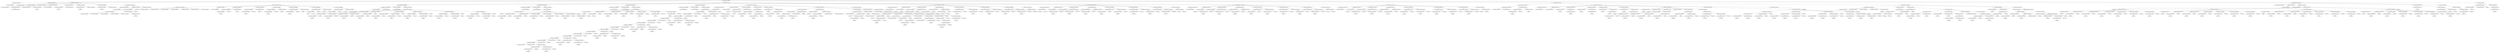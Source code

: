 strict digraph  {
<_ast.Str object at 0xa14b3fc10>;
<_ast.Expr object at 0xa14b3fbd0>;
<_ast.alias object at 0xa1675e410>;
<_ast.Import object at 0xa14b3ff50>;
<_ast.Str object at 0xa1675e550>;
<_ast.Expr object at 0xa1675e510>;
<_ast.Store object at 0x10295c290>;
<_ast.Name object at 0xa1675e5d0>;
<_ast.Num object at 0xa1675e610>;
<_ast.Assign object at 0xa1675e590>;
<_ast.Name object at 0xa1675e690>;
Store453107;
<_ast.Num object at 0xa1675e6d0>;
<_ast.Assign object at 0xa1675e650>;
<_ast.Name object at 0xa1675e750>;
Store648192;
<_ast.Num object at 0xa1675e790>;
<_ast.Assign object at 0xa1675e710>;
<_ast.Name object at 0xa1675e810>;
Store8255936;
<_ast.Num object at 0xa1675e850>;
<_ast.Assign object at 0xa1675e7d0>;
<_ast.Name object at 0xa1675e8d0>;
Store2803099;
<_ast.Num object at 0xa1675e910>;
<_ast.Assign object at 0xa1675e890>;
<_ast.arg object at 0xa1675e9d0>;
<_ast.arguments object at 0xa1675e990>;
<_ast.Str object at 0xa1675ead0>;
<_ast.Str object at 0xa1675eb10>;
<_ast.Str object at 0xa1675eb50>;
<_ast.Str object at 0xa1675eb90>;
<_ast.Load object at 0x10295c1d0>;
<_ast.List object at 0xa1675ea90>;
<_ast.Name object at 0xa1675ec10>;
Load5747692;
<_ast.Index object at 0xa1675ebd0>;
<_ast.Subscript object at 0xa1675ea50>;
Load3164387;
<_ast.Return object at 0xa1675ea10>;
<_ast.Name object at 0xa1675ec50>;
Load2062625;
<_ast.FunctionDef object at 0xa1675e950>;
<_ast.ClassDef object at 0xa1675e490>;
<_ast.arg object at 0xa1675edd0>;
<_ast.arg object at 0xa1675ee10>;
<_ast.arg object at 0xa1675ee50>;
<_ast.arg object at 0xa1675ee90>;
<_ast.arg object at 0xa1675eed0>;
<_ast.arg object at 0xa1675ef10>;
<_ast.arg object at 0xa1675ef50>;
<_ast.arguments object at 0xa1675ed50>;
<_ast.Str object at 0xa166fa050>;
<_ast.Expr object at 0xa1675efd0>;
<_ast.Name object at 0xa166fa110>;
Load7293772;
<_ast.Attribute object at 0xa166fa0d0>;
Store3472328;
<_ast.Name object at 0xa166fa150>;
Load7931370;
<_ast.Assign object at 0xa166fa090>;
<_ast.Name object at 0xa166fa210>;
Load761904;
<_ast.Attribute object at 0xa166fa1d0>;
Store534460;
<_ast.Name object at 0xa166fa250>;
Load6529111;
<_ast.Assign object at 0xa166fa190>;
<_ast.Name object at 0xa166fa310>;
Load541395;
<_ast.Attribute object at 0xa166fa2d0>;
Store4653363;
<_ast.Name object at 0xa166fa350>;
Load8059675;
<_ast.Assign object at 0xa166fa290>;
<_ast.Name object at 0xa166fa410>;
Load2501403;
<_ast.Attribute object at 0xa166fa3d0>;
Store3524332;
<_ast.Name object at 0xa166fa450>;
Load206510;
<_ast.Assign object at 0xa166fa390>;
<_ast.Name object at 0xa166fa510>;
Load40251;
<_ast.Attribute object at 0xa166fa4d0>;
Store8833570;
<_ast.Name object at 0xa166fa550>;
Load2070719;
<_ast.Assign object at 0xa166fa490>;
<_ast.Name object at 0xa166fa610>;
Load1044028;
<_ast.Attribute object at 0xa166fa5d0>;
Store2424026;
<_ast.Name object at 0xa166fa650>;
Load1947946;
<_ast.Assign object at 0xa166fa590>;
<_ast.FunctionDef object at 0xa1675ed10>;
<_ast.arg object at 0xa166fa710>;
<_ast.arg object at 0xa166fa750>;
<_ast.arguments object at 0xa166fa6d0>;
<_ast.Str object at 0xa166fa7d0>;
<_ast.Expr object at 0xa166fa790>;
<_ast.And object at 0x10295ca90>;
<_ast.Name object at 0xa166fa910>;
Load2503228;
<_ast.Attribute object at 0xa166fa8d0>;
Load1827484;
<_ast.Eq object at 0x102961a90>;
<_ast.Name object at 0xa166fa990>;
Load1572055;
<_ast.Attribute object at 0xa166fa950>;
Load5334562;
<_ast.Compare object at 0xa166fa890>;
<_ast.Name object at 0xa166faa50>;
Load2780126;
<_ast.Attribute object at 0xa166faa10>;
Load3169412;
<_ast.Name object at 0xa166faad0>;
Load2578146;
<_ast.Attribute object at 0xa166faa90>;
Load9248803;
<_ast.Compare object at 0xa166fa9d0>;
Eq5257788;
<_ast.Name object at 0xa166fab90>;
Load1200965;
<_ast.Attribute object at 0xa166fab50>;
Load1262495;
<_ast.Name object at 0xa166fac10>;
Load7542424;
<_ast.Attribute object at 0xa166fabd0>;
Load7675333;
<_ast.Compare object at 0xa166fab10>;
Eq2333712;
<_ast.Name object at 0xa166facd0>;
Load8395520;
<_ast.Attribute object at 0xa166fac90>;
Load7817872;
<_ast.Name object at 0xa166fad50>;
Load634250;
<_ast.Attribute object at 0xa166fad10>;
Load9453841;
<_ast.Compare object at 0xa166fac50>;
Eq801086;
<_ast.Name object at 0xa166fae10>;
Load3139791;
<_ast.Attribute object at 0xa166fadd0>;
Load2616134;
<_ast.Name object at 0xa166fae90>;
Load3487978;
<_ast.Attribute object at 0xa166fae50>;
Load803013;
<_ast.Compare object at 0xa166fad90>;
Eq222192;
<_ast.Name object at 0xa166faf50>;
Load3808506;
<_ast.Attribute object at 0xa166faf10>;
Load4414854;
<_ast.Name object at 0xa166fafd0>;
Load2076850;
<_ast.Attribute object at 0xa166faf90>;
Load8157781;
<_ast.Compare object at 0xa166faed0>;
Eq1793903;
<_ast.BoolOp object at 0xa166fa850>;
<_ast.Return object at 0xa166fa810>;
<_ast.FunctionDef object at 0xa166fa690>;
<_ast.arg object at 0xa166fe0d0>;
<_ast.arguments object at 0xa166fe090>;
<_ast.Str object at 0xa166fe150>;
<_ast.Expr object at 0xa166fe110>;
<_ast.Name object at 0xa166fe210>;
Load9554538;
<_ast.Name object at 0xa166fe2d0>;
Load402279;
<_ast.Attribute object at 0xa166fe290>;
Load5036809;
<_ast.Name object at 0xa166fe350>;
Load3997781;
<_ast.Attribute object at 0xa166fe310>;
Load4835154;
<_ast.Name object at 0xa166fe3d0>;
Load3813857;
<_ast.Attribute object at 0xa166fe390>;
Load2869807;
<_ast.Name object at 0xa166fe450>;
Load5868627;
<_ast.Attribute object at 0xa166fe410>;
Load3289868;
<_ast.Name object at 0xa166fe4d0>;
Load1390440;
<_ast.Attribute object at 0xa166fe490>;
Load4054699;
<_ast.Name object at 0xa166fe550>;
Load8945266;
<_ast.Attribute object at 0xa166fe510>;
Load587687;
<_ast.Tuple object at 0xa166fe250>;
Load4489541;
<_ast.Call object at 0xa166fe1d0>;
<_ast.Return object at 0xa166fe190>;
<_ast.FunctionDef object at 0xa166fe050>;
<_ast.arg object at 0xa166fe610>;
<_ast.arguments object at 0xa166fe5d0>;
<_ast.Str object at 0xa166fe690>;
<_ast.Expr object at 0xa166fe650>;
<_ast.Name object at 0xa166fe750>;
Load5659532;
<_ast.Name object at 0xa166fe7d0>;
Load5142424;
<_ast.Attribute object at 0xa166fe790>;
Load9723811;
<_ast.Name object at 0xa166fe850>;
Load6090854;
<_ast.Attribute object at 0xa166fe810>;
Load1757830;
<_ast.Name object at 0xa166fe8d0>;
Load5658133;
<_ast.Attribute object at 0xa166fe890>;
Load6513636;
<_ast.Name object at 0xa166fe950>;
Load6687473;
<_ast.Attribute object at 0xa166fe910>;
Load9521901;
<_ast.Name object at 0xa166fe9d0>;
Load7424122;
<_ast.Attribute object at 0xa166fe990>;
Load7274746;
<_ast.Name object at 0xa166fea50>;
Load9656147;
<_ast.Attribute object at 0xa166fea10>;
Load4253284;
<_ast.Call object at 0xa166fe710>;
<_ast.Return object at 0xa166fe6d0>;
<_ast.FunctionDef object at 0xa166fe590>;
<_ast.arg object at 0xa166feb10>;
<_ast.arguments object at 0xa166fead0>;
<_ast.Str object at 0xa166feb90>;
<_ast.Expr object at 0xa166feb50>;
<_ast.Str object at 0xa16701050>;
<_ast.Add object at 0x10295cc90>;
<_ast.Name object at 0xa16701110>;
Load3394584;
<_ast.Attribute object at 0xa167010d0>;
Load8297839;
<_ast.Name object at 0xa16701190>;
Load1787879;
<_ast.Attribute object at 0xa16701150>;
Load7891064;
<_ast.Call object at 0xa16701090>;
<_ast.BinOp object at 0xa166fefd0>;
<_ast.Str object at 0xa167011d0>;
<_ast.BinOp object at 0xa166fef90>;
Add9679527;
<_ast.Str object at 0xa16701210>;
<_ast.BinOp object at 0xa166fef50>;
Add813975;
<_ast.Name object at 0xa167012d0>;
Load1044778;
<_ast.Attribute object at 0xa16701290>;
Load1220490;
<_ast.Name object at 0xa16701350>;
Load1978368;
<_ast.Attribute object at 0xa16701310>;
Load7570679;
<_ast.Call object at 0xa16701250>;
<_ast.BinOp object at 0xa166fef10>;
Add2474301;
<_ast.Str object at 0xa16701390>;
<_ast.BinOp object at 0xa166feed0>;
Add279198;
<_ast.Str object at 0xa167013d0>;
<_ast.BinOp object at 0xa166fee90>;
Add3576240;
<_ast.Name object at 0xa16701490>;
Load2340939;
<_ast.Attribute object at 0xa16701450>;
Load3388377;
<_ast.Name object at 0xa16701510>;
Load1839138;
<_ast.Attribute object at 0xa167014d0>;
Load6088453;
<_ast.Call object at 0xa16701410>;
<_ast.BinOp object at 0xa166fee50>;
Add9758571;
<_ast.Str object at 0xa16701550>;
<_ast.BinOp object at 0xa166fee10>;
Add5506139;
<_ast.Str object at 0xa16701590>;
<_ast.BinOp object at 0xa166fedd0>;
Add6444561;
<_ast.Name object at 0xa16701650>;
Load5691105;
<_ast.Attribute object at 0xa16701610>;
Load6632223;
<_ast.Name object at 0xa167016d0>;
Load3228332;
<_ast.Attribute object at 0xa16701690>;
Load1828332;
<_ast.Call object at 0xa167015d0>;
<_ast.BinOp object at 0xa166fed90>;
Add7252877;
<_ast.Str object at 0xa16701710>;
<_ast.BinOp object at 0xa166fed50>;
Add9171645;
<_ast.Str object at 0xa16701750>;
<_ast.BinOp object at 0xa166fed10>;
Add1590721;
<_ast.Name object at 0xa16701810>;
Load5428366;
<_ast.Attribute object at 0xa167017d0>;
Load776256;
<_ast.Name object at 0xa16701890>;
Load1498065;
<_ast.Attribute object at 0xa16701850>;
Load9413468;
<_ast.Call object at 0xa16701790>;
<_ast.BinOp object at 0xa166fecd0>;
Add3368669;
<_ast.Str object at 0xa167018d0>;
<_ast.BinOp object at 0xa166fec90>;
Add6856180;
<_ast.Str object at 0xa16701910>;
<_ast.BinOp object at 0xa166fec50>;
Add2461116;
<_ast.Name object at 0xa167019d0>;
Load4296183;
<_ast.Attribute object at 0xa16701990>;
Load9196867;
<_ast.Name object at 0xa16701a50>;
Load616129;
<_ast.Attribute object at 0xa16701a10>;
Load769253;
<_ast.Call object at 0xa16701950>;
<_ast.BinOp object at 0xa166fec10>;
Add165833;
<_ast.Return object at 0xa166febd0>;
<_ast.FunctionDef object at 0xa166fea90>;
<_ast.arg object at 0xa16701b10>;
<_ast.arguments object at 0xa16701ad0>;
<_ast.Str object at 0xa16701b90>;
<_ast.Expr object at 0xa16701b50>;
<_ast.Name object at 0xa16701c10>;
Store9017547;
<_ast.Name object at 0xa16701c90>;
Load2796441;
<_ast.Call object at 0xa16701c50>;
<_ast.Assign object at 0xa16701bd0>;
<_ast.Name object at 0xa16701d90>;
Load6578999;
<_ast.Attribute object at 0xa16701d50>;
Load6570873;
<_ast.Name object at 0xa16701e50>;
Load628481;
<_ast.Attribute object at 0xa16701e10>;
Load8279093;
<_ast.Call object at 0xa16701dd0>;
<_ast.Call object at 0xa16701d10>;
<_ast.Expr object at 0xa16701cd0>;
<_ast.Name object at 0xa16701ed0>;
Store3286963;
<_ast.Name object at 0xa16701f90>;
Load4921961;
<_ast.Attribute object at 0xa16701f50>;
Load4275880;
<_ast.Call object at 0xa16701f10>;
<_ast.Assign object at 0xa16701e90>;
<_ast.Not object at 0x1029617d0>;
<_ast.Name object at 0xa16703110>;
Load1828977;
<_ast.Name object at 0xa16703150>;
Load5404810;
<_ast.Call object at 0xa167030d0>;
<_ast.Num object at 0xa16703190>;
<_ast.Compare object at 0xa16703090>;
Eq2546449;
<_ast.UnaryOp object at 0xa16703050>;
<_ast.Name object at 0xa16703210>;
Store9807806;
<_ast.Name object at 0xa167032d0>;
Load8686849;
<_ast.Attribute object at 0xa16703290>;
Load4054295;
<_ast.Num object at 0xa16703310>;
<_ast.Num object at 0xa16703350>;
<_ast.Call object at 0xa16703250>;
<_ast.Assign object at 0xa167031d0>;
<_ast.Num object at 0xa16703410>;
<_ast.Name object at 0xa16703450>;
Load677582;
<_ast.Compare object at 0xa167033d0>;
Eq5902043;
<_ast.Name object at 0xa16703550>;
Load592907;
<_ast.Attribute object at 0xa16703510>;
Load8578195;
<_ast.Call object at 0xa167034d0>;
<_ast.Expr object at 0xa16703490>;
<_ast.Num object at 0xa16703610>;
<_ast.Name object at 0xa16703650>;
Load735955;
<_ast.Compare object at 0xa167035d0>;
Eq3169577;
<_ast.Name object at 0xa16703750>;
Load941937;
<_ast.Attribute object at 0xa16703710>;
Load141435;
<_ast.Call object at 0xa167036d0>;
<_ast.Expr object at 0xa16703690>;
<_ast.Num object at 0xa16703810>;
<_ast.Name object at 0xa16703850>;
Load9127751;
<_ast.Compare object at 0xa167037d0>;
Eq8730318;
<_ast.Name object at 0xa16703950>;
Load6435473;
<_ast.Attribute object at 0xa16703910>;
Load8707257;
<_ast.Call object at 0xa167038d0>;
<_ast.Expr object at 0xa16703890>;
<_ast.Num object at 0xa16703a10>;
<_ast.Name object at 0xa16703a50>;
Load2116801;
<_ast.Compare object at 0xa167039d0>;
Eq155710;
<_ast.Name object at 0xa16703b50>;
Load3118880;
<_ast.Attribute object at 0xa16703b10>;
Load9043594;
<_ast.Call object at 0xa16703ad0>;
<_ast.Expr object at 0xa16703a90>;
<_ast.If object at 0xa16703990>;
<_ast.If object at 0xa16703790>;
<_ast.If object at 0xa16703590>;
<_ast.If object at 0xa16703390>;
<_ast.Name object at 0xa16703c90>;
Load7637728;
<_ast.Attribute object at 0xa16703c50>;
Load992099;
<_ast.Name object at 0xa16703d50>;
Load4312293;
<_ast.Attribute object at 0xa16703d10>;
Load5624437;
<_ast.Call object at 0xa16703cd0>;
<_ast.Call object at 0xa16703c10>;
<_ast.Expr object at 0xa16703bd0>;
<_ast.While object at 0xa16701fd0>;
<_ast.Name object at 0xa16703dd0>;
Load2029407;
<_ast.Return object at 0xa16703d90>;
<_ast.FunctionDef object at 0xa16701a90>;
<_ast.arg object at 0xa16703e90>;
<_ast.arguments object at 0xa16703e50>;
<_ast.Str object at 0xa16703f50>;
<_ast.Expr object at 0xa16703f10>;
<_ast.Name object at 0xa16703fd0>;
Store5592590;
<_ast.Name object at 0xa1674a090>;
Load4446616;
<_ast.Attribute object at 0xa1674a050>;
Load2218915;
<_ast.Assign object at 0xa16703f90>;
<_ast.Name object at 0xa1674a150>;
Load6722989;
<_ast.Attribute object at 0xa1674a110>;
Store1563446;
<_ast.Name object at 0xa1674a1d0>;
Load3487096;
<_ast.Attribute object at 0xa1674a190>;
Load52693;
<_ast.Assign object at 0xa1674a0d0>;
<_ast.Name object at 0xa1674a290>;
Load4022476;
<_ast.Attribute object at 0xa1674a250>;
Store6940136;
<_ast.Name object at 0xa1674a310>;
Load577109;
<_ast.Attribute object at 0xa1674a2d0>;
Load2760839;
<_ast.Assign object at 0xa1674a210>;
<_ast.Name object at 0xa1674a3d0>;
Load696559;
<_ast.Attribute object at 0xa1674a390>;
Store7426082;
<_ast.Name object at 0xa1674a450>;
Load4627413;
<_ast.Attribute object at 0xa1674a410>;
Load9979737;
<_ast.Assign object at 0xa1674a350>;
<_ast.Name object at 0xa1674a510>;
Load4931078;
<_ast.Attribute object at 0xa1674a4d0>;
Store7591694;
<_ast.Name object at 0xa1674a550>;
Load3092025;
<_ast.Assign object at 0xa1674a490>;
<_ast.Name object at 0xa1674a5d0>;
Load1898468;
<_ast.Return object at 0xa1674a590>;
<_ast.FunctionDef object at 0xa16703e10>;
<_ast.arg object at 0xa1674a690>;
<_ast.arguments object at 0xa1674a650>;
<_ast.Str object at 0xa1674a750>;
<_ast.Expr object at 0xa1674a710>;
<_ast.Name object at 0xa1674a7d0>;
Store1537873;
<_ast.Name object at 0xa1674a850>;
Load1073551;
<_ast.Attribute object at 0xa1674a810>;
Load8678191;
<_ast.Assign object at 0xa1674a790>;
<_ast.Name object at 0xa1674a910>;
Load9369063;
<_ast.Attribute object at 0xa1674a8d0>;
Store6721178;
<_ast.Name object at 0xa1674a990>;
Load2431386;
<_ast.Attribute object at 0xa1674a950>;
Load1294012;
<_ast.Assign object at 0xa1674a890>;
<_ast.Name object at 0xa1674aa50>;
Load9169294;
<_ast.Attribute object at 0xa1674aa10>;
Store6457657;
<_ast.Name object at 0xa1674aad0>;
Load3345992;
<_ast.Attribute object at 0xa1674aa90>;
Load8740447;
<_ast.Assign object at 0xa1674a9d0>;
<_ast.Name object at 0xa1674ab90>;
Load7655640;
<_ast.Attribute object at 0xa1674ab50>;
Store2787227;
<_ast.Name object at 0xa1674ac10>;
Load5237328;
<_ast.Attribute object at 0xa1674abd0>;
Load6097322;
<_ast.Assign object at 0xa1674ab10>;
<_ast.Name object at 0xa1674acd0>;
Load7714872;
<_ast.Attribute object at 0xa1674ac90>;
Store5853365;
<_ast.Name object at 0xa1674ad10>;
Load1143512;
<_ast.Assign object at 0xa1674ac50>;
<_ast.Name object at 0xa1674ad90>;
Load6075627;
<_ast.Return object at 0xa1674ad50>;
<_ast.FunctionDef object at 0xa1674a610>;
<_ast.arg object at 0xa1674ae50>;
<_ast.arguments object at 0xa1674ae10>;
<_ast.Str object at 0xa1674af10>;
<_ast.Expr object at 0xa1674aed0>;
<_ast.Name object at 0xa1674af90>;
Store1096289;
<_ast.Name object at 0xa16727050>;
Load886818;
<_ast.Attribute object at 0xa1674afd0>;
Load9479267;
<_ast.Assign object at 0xa1674af50>;
<_ast.Name object at 0xa16727110>;
Load6075467;
<_ast.Attribute object at 0xa167270d0>;
Store871992;
<_ast.Name object at 0xa16727190>;
Load9698356;
<_ast.Attribute object at 0xa16727150>;
Load4833131;
<_ast.Assign object at 0xa16727090>;
<_ast.Name object at 0xa16727250>;
Load6758618;
<_ast.Attribute object at 0xa16727210>;
Store6012790;
<_ast.Name object at 0xa167272d0>;
Load604058;
<_ast.Attribute object at 0xa16727290>;
Load7128287;
<_ast.Assign object at 0xa167271d0>;
<_ast.Name object at 0xa16727390>;
Load8525507;
<_ast.Attribute object at 0xa16727350>;
Store2254643;
<_ast.Name object at 0xa16727410>;
Load3866405;
<_ast.Attribute object at 0xa167273d0>;
Load14963;
<_ast.Assign object at 0xa16727310>;
<_ast.Name object at 0xa167274d0>;
Load9754401;
<_ast.Attribute object at 0xa16727490>;
Store3248875;
<_ast.Name object at 0xa16727510>;
Load7177828;
<_ast.Assign object at 0xa16727450>;
<_ast.Name object at 0xa16727590>;
Load2087802;
<_ast.Return object at 0xa16727550>;
<_ast.FunctionDef object at 0xa1674add0>;
<_ast.arg object at 0xa16727650>;
<_ast.arguments object at 0xa16727610>;
<_ast.Str object at 0xa16727710>;
<_ast.Expr object at 0xa167276d0>;
<_ast.Name object at 0xa16727790>;
Store4542918;
<_ast.Name object at 0xa16727810>;
Load7601720;
<_ast.Attribute object at 0xa167277d0>;
Load2005856;
<_ast.Assign object at 0xa16727750>;
<_ast.Name object at 0xa167278d0>;
Load7183685;
<_ast.Attribute object at 0xa16727890>;
Store7048060;
<_ast.Name object at 0xa16727950>;
Load1610807;
<_ast.Attribute object at 0xa16727910>;
Load3067142;
<_ast.Assign object at 0xa16727850>;
<_ast.Name object at 0xa16727a10>;
Load2444400;
<_ast.Attribute object at 0xa167279d0>;
Store8313615;
<_ast.Name object at 0xa16727a90>;
Load2418103;
<_ast.Attribute object at 0xa16727a50>;
Load8570392;
<_ast.Assign object at 0xa16727990>;
<_ast.Name object at 0xa16727b50>;
Load2624566;
<_ast.Attribute object at 0xa16727b10>;
Store9135683;
<_ast.Name object at 0xa16727bd0>;
Load1396634;
<_ast.Attribute object at 0xa16727b90>;
Load7012193;
<_ast.Assign object at 0xa16727ad0>;
<_ast.Name object at 0xa16727c90>;
Load5854762;
<_ast.Attribute object at 0xa16727c50>;
Store298683;
<_ast.Name object at 0xa16727cd0>;
Load5487861;
<_ast.Assign object at 0xa16727c10>;
<_ast.Name object at 0xa16727d50>;
Load7324802;
<_ast.Return object at 0xa16727d10>;
<_ast.FunctionDef object at 0xa167275d0>;
<_ast.ClassDef object at 0xa1675ecd0>;
<_ast.arg object at 0xa16727e50>;
<_ast.arg object at 0xa16727e90>;
<_ast.arguments object at 0xa16727e10>;
<_ast.Name object at 0xa16727f50>;
Load9087998;
<_ast.Attribute object at 0xa16727f10>;
Store5176435;
<_ast.Name object at 0xa16727f90>;
Load2034811;
<_ast.Assign object at 0xa16727ed0>;
<_ast.FunctionDef object at 0xa16727dd0>;
<_ast.arg object at 0xa16724090>;
<_ast.arguments object at 0xa16724050>;
<_ast.Str object at 0xa16724150>;
<_ast.Expr object at 0xa16724110>;
<_ast.Name object at 0xa167241d0>;
Store1703838;
<_ast.Name object at 0xa16724250>;
Load3639711;
<_ast.Call object at 0xa16724210>;
<_ast.Assign object at 0xa16724190>;
<_ast.Name object at 0xa167242d0>;
Store9603125;
<_ast.Name object at 0xa16724350>;
Load1621100;
<_ast.Call object at 0xa16724310>;
<_ast.Assign object at 0xa16724290>;
<_ast.Name object at 0xa167243d0>;
Store4841769;
<_ast.Name object at 0xa16724450>;
Load8975681;
<_ast.Call object at 0xa16724410>;
<_ast.Assign object at 0xa16724390>;
<_ast.Name object at 0xa167244d0>;
Store7846705;
<_ast.Name object at 0xa16724550>;
Load5993655;
<_ast.Call object at 0xa16724510>;
<_ast.Assign object at 0xa16724490>;
<_ast.Name object at 0xa167245d0>;
Store134863;
<_ast.Name object at 0xa16724610>;
Load8815113;
<_ast.Name object at 0xa16724710>;
Load6104005;
<_ast.Attribute object at 0xa167246d0>;
Load736724;
<_ast.Name object at 0xa16724790>;
Load3192263;
<_ast.Attribute object at 0xa16724750>;
Load5900635;
<_ast.Call object at 0xa16724690>;
<_ast.Expr object at 0xa16724650>;
<_ast.Name object at 0xa16724890>;
Load1744066;
<_ast.Attribute object at 0xa16724850>;
Load9311493;
<_ast.Name object at 0xa16724910>;
Load6050355;
<_ast.Attribute object at 0xa167248d0>;
Load2123175;
<_ast.Call object at 0xa16724810>;
<_ast.Expr object at 0xa167247d0>;
<_ast.Name object at 0xa16724a10>;
Load9988096;
<_ast.Attribute object at 0xa167249d0>;
Load932784;
<_ast.Name object at 0xa16724a90>;
Load7658824;
<_ast.Attribute object at 0xa16724a50>;
Load7498916;
<_ast.Call object at 0xa16724990>;
<_ast.Expr object at 0xa16724950>;
<_ast.Name object at 0xa16724b90>;
Load7750873;
<_ast.Attribute object at 0xa16724b50>;
Load2139074;
<_ast.Name object at 0xa16724c10>;
Load1116628;
<_ast.Attribute object at 0xa16724bd0>;
Load2717133;
<_ast.Call object at 0xa16724b10>;
<_ast.Expr object at 0xa16724ad0>;
<_ast.For object at 0xa16724590>;
<_ast.Name object at 0xa16724d50>;
Load4160273;
<_ast.Name object at 0xa16724d90>;
Load9098329;
<_ast.Call object at 0xa16724d10>;
<_ast.Name object at 0xa16724e10>;
Load8023094;
<_ast.Attribute object at 0xa16724dd0>;
Load95662;
<_ast.Compare object at 0xa16724cd0>;
Eq1103623;
<_ast.Name object at 0xa16724ed0>;
Load1675975;
<_ast.Name object at 0xa16724f10>;
Load4852708;
<_ast.Call object at 0xa16724e90>;
<_ast.Name object at 0xa16724f90>;
Load8820110;
<_ast.Attribute object at 0xa16724f50>;
Load6624582;
<_ast.Compare object at 0xa16724e50>;
Eq4222738;
<_ast.Name object at 0xa16729090>;
Load3439260;
<_ast.Name object at 0xa167290d0>;
Load8879309;
<_ast.Call object at 0xa16729050>;
<_ast.Name object at 0xa16729150>;
Load8896613;
<_ast.Attribute object at 0xa16729110>;
Load1698269;
<_ast.Compare object at 0xa16724fd0>;
Eq7480705;
<_ast.Name object at 0xa16729210>;
Load4353742;
<_ast.Name object at 0xa16729250>;
Load624999;
<_ast.Call object at 0xa167291d0>;
<_ast.Name object at 0xa167292d0>;
Load4054470;
<_ast.Attribute object at 0xa16729290>;
Load7927504;
<_ast.Compare object at 0xa16729190>;
Eq6398835;
<_ast.BoolOp object at 0xa16724c90>;
And7872333;
<_ast.Return object at 0xa16724c50>;
<_ast.Name object at 0xa16729310>;
Load9893198;
<_ast.FunctionDef object at 0xa16727fd0>;
<_ast.arg object at 0xa167293d0>;
<_ast.arg object at 0xa16729410>;
<_ast.arg object at 0xa16729450>;
<_ast.Num object at 0xa16729490>;
<_ast.List object at 0xa167294d0>;
Load9908922;
<_ast.arguments object at 0xa16729390>;
<_ast.Str object at 0xa16729550>;
<_ast.Expr object at 0xa16729510>;
<_ast.Name object at 0xa16729650>;
Load5953653;
<_ast.Name object at 0xa16729690>;
Load2141572;
<_ast.Call object at 0xa16729610>;
<_ast.Name object at 0xa16729710>;
Load7505132;
<_ast.Attribute object at 0xa167296d0>;
Load3165760;
<_ast.Compare object at 0xa167295d0>;
Eq2990822;
<_ast.Name object at 0xa16729810>;
Load8724886;
<_ast.Attribute object at 0xa167297d0>;
Load3627977;
<_ast.Name object at 0xa16729850>;
Load578512;
<_ast.Call object at 0xa16729790>;
<_ast.Name object at 0xa167298d0>;
Store2842052;
<_ast.Name object at 0xa16729910>;
Load5081232;
<_ast.Name object at 0xa167299d0>;
Load2306564;
<_ast.Name object at 0xa16729a10>;
Load2182045;
<_ast.Call object at 0xa16729990>;
<_ast.Expr object at 0xa16729950>;
<_ast.For object at 0xa16729890>;
<_ast.NameConstant object at 0xa16729a90>;
<_ast.Return object at 0xa16729a50>;
<_ast.NameConstant object at 0xa16729b10>;
<_ast.Return object at 0xa16729ad0>;
<_ast.If object at 0xa16729750>;
<_ast.If object at 0xa16729590>;
<_ast.Name object at 0xa16729b90>;
Store1393410;
<_ast.Name object at 0xa16729cd0>;
Load9927236;
<_ast.Attribute object at 0xa16729c90>;
Load9739779;
<_ast.Name object at 0xa16729d50>;
Load2931114;
<_ast.Index object at 0xa16729d10>;
<_ast.Subscript object at 0xa16729c50>;
Load3882896;
<_ast.Attribute object at 0xa16729c10>;
Load3282035;
<_ast.Call object at 0xa16729bd0>;
<_ast.Name object at 0xa16729e50>;
Load9993595;
<_ast.Attribute object at 0xa16729e10>;
Load3970097;
<_ast.Name object at 0xa16729ed0>;
Load7601316;
<_ast.Num object at 0xa16729f10>;
<_ast.BinOp object at 0xa16729e90>;
Add3225960;
<_ast.Name object at 0xa16729f90>;
Load6710938;
<_ast.Name object at 0xa1672e050>;
Load3189388;
<_ast.List object at 0xa16729fd0>;
Load7014185;
<_ast.BinOp object at 0xa16729f50>;
Add5139086;
<_ast.Call object at 0xa16729dd0>;
<_ast.NameConstant object at 0xa1672e0d0>;
<_ast.Return object at 0xa1672e090>;
<_ast.If object at 0xa16729d90>;
<_ast.For object at 0xa16729b50>;
<_ast.NameConstant object at 0xa1672e150>;
<_ast.Return object at 0xa1672e110>;
<_ast.FunctionDef object at 0xa16729350>;
<_ast.ClassDef object at 0xa16727d90>;
<_ast.arguments object at 0xa1672e1d0>;
<_ast.Str object at 0xa1672e250>;
<_ast.Expr object at 0xa1672e210>;
<_ast.Name object at 0xa1672e2d0>;
Store2450666;
<_ast.Name object at 0xa1672e390>;
Load6354075;
<_ast.Name object at 0xa1672e410>;
Load8898128;
<_ast.Attribute object at 0xa1672e3d0>;
Load2508974;
<_ast.Name object at 0xa1672e490>;
Load1034694;
<_ast.Attribute object at 0xa1672e450>;
Load7313433;
<_ast.Name object at 0xa1672e510>;
Load1857123;
<_ast.Attribute object at 0xa1672e4d0>;
Load9223522;
<_ast.Name object at 0xa1672e590>;
Load6078546;
<_ast.Attribute object at 0xa1672e550>;
Load194444;
<_ast.Name object at 0xa1672e610>;
Load7303300;
<_ast.Attribute object at 0xa1672e5d0>;
Load5139512;
<_ast.Name object at 0xa1672e690>;
Load1615756;
<_ast.Attribute object at 0xa1672e650>;
Load9903435;
<_ast.Call object at 0xa1672e350>;
<_ast.Name object at 0xa1672e710>;
Load573369;
<_ast.Name object at 0xa1672e790>;
Load2428166;
<_ast.Attribute object at 0xa1672e750>;
Load2889971;
<_ast.Name object at 0xa1672e810>;
Load8510867;
<_ast.Attribute object at 0xa1672e7d0>;
Load960893;
<_ast.Name object at 0xa1672e890>;
Load5386442;
<_ast.Attribute object at 0xa1672e850>;
Load6876746;
<_ast.Name object at 0xa1672e910>;
Load7791204;
<_ast.Attribute object at 0xa1672e8d0>;
Load7038526;
<_ast.Name object at 0xa1672e990>;
Load4943637;
<_ast.Attribute object at 0xa1672e950>;
Load7184004;
<_ast.Name object at 0xa1672ea10>;
Load5713639;
<_ast.Attribute object at 0xa1672e9d0>;
Load8226652;
<_ast.Call object at 0xa1672e6d0>;
<_ast.Name object at 0xa1672ea90>;
Load689632;
<_ast.Name object at 0xa1672eb10>;
Load5180757;
<_ast.Attribute object at 0xa1672ead0>;
Load5084738;
<_ast.Name object at 0xa1672eb90>;
Load5804077;
<_ast.Attribute object at 0xa1672eb50>;
Load3058500;
<_ast.Name object at 0xa1672ec10>;
Load9936011;
<_ast.Attribute object at 0xa1672ebd0>;
Load3006496;
<_ast.Name object at 0xa1672ec90>;
Load359722;
<_ast.Attribute object at 0xa1672ec50>;
Load6577967;
<_ast.Name object at 0xa1672ed10>;
Load9292672;
<_ast.Attribute object at 0xa1672ecd0>;
Load3993452;
<_ast.Name object at 0xa1672ed90>;
Load5558036;
<_ast.Attribute object at 0xa1672ed50>;
Load240874;
<_ast.Call object at 0xa1672ea50>;
<_ast.Name object at 0xa1672ee10>;
Load77158;
<_ast.Name object at 0xa1672ee90>;
Load941691;
<_ast.Attribute object at 0xa1672ee50>;
Load8991669;
<_ast.Name object at 0xa1672ef10>;
Load7948453;
<_ast.Attribute object at 0xa1672eed0>;
Load5337141;
<_ast.Name object at 0xa1672ef90>;
Load8214482;
<_ast.Attribute object at 0xa1672ef50>;
Load696318;
<_ast.Name object at 0xa16732050>;
Load8115320;
<_ast.Attribute object at 0xa1672efd0>;
Load301559;
<_ast.Name object at 0xa167320d0>;
Load3060901;
<_ast.Attribute object at 0xa16732090>;
Load8259215;
<_ast.Name object at 0xa16732150>;
Load5364733;
<_ast.Attribute object at 0xa16732110>;
Load9391043;
<_ast.Call object at 0xa1672edd0>;
<_ast.List object at 0xa1672e310>;
Load2441327;
<_ast.Assign object at 0xa1672e290>;
<_ast.Name object at 0xa167321d0>;
Store1525702;
<_ast.Name object at 0xa16732250>;
Load1951330;
<_ast.Name object at 0xa16732290>;
Load8972042;
<_ast.Call object at 0xa16732210>;
<_ast.Assign object at 0xa16732190>;
<_ast.Name object at 0xa16732390>;
Load6329653;
<_ast.Attribute object at 0xa16732350>;
Load8434859;
<_ast.Call object at 0xa16732310>;
<_ast.Expr object at 0xa167322d0>;
<_ast.FunctionDef object at 0xa1672e190>;
<_ast.Name object at 0xa16732450>;
Load7416971;
<_ast.Str object at 0xa16732490>;
<_ast.Compare object at 0xa16732410>;
Eq360135;
<_ast.Name object at 0xa16732550>;
Load6487766;
<_ast.Call object at 0xa16732510>;
<_ast.Expr object at 0xa167324d0>;
<_ast.If object at 0xa167323d0>;
<_ast.Module object at 0xa166e2a50>;
<_ast.Expr object at 0xa14b3fbd0> -> <_ast.Str object at 0xa14b3fc10>;
<_ast.Import object at 0xa14b3ff50> -> <_ast.alias object at 0xa1675e410>;
<_ast.Expr object at 0xa1675e510> -> <_ast.Str object at 0xa1675e550>;
<_ast.Name object at 0xa1675e5d0> -> <_ast.Store object at 0x10295c290>;
<_ast.Assign object at 0xa1675e590> -> <_ast.Name object at 0xa1675e5d0>;
<_ast.Assign object at 0xa1675e590> -> <_ast.Num object at 0xa1675e610>;
<_ast.Name object at 0xa1675e690> -> Store453107;
<_ast.Assign object at 0xa1675e650> -> <_ast.Name object at 0xa1675e690>;
<_ast.Assign object at 0xa1675e650> -> <_ast.Num object at 0xa1675e6d0>;
<_ast.Name object at 0xa1675e750> -> Store648192;
<_ast.Assign object at 0xa1675e710> -> <_ast.Name object at 0xa1675e750>;
<_ast.Assign object at 0xa1675e710> -> <_ast.Num object at 0xa1675e790>;
<_ast.Name object at 0xa1675e810> -> Store8255936;
<_ast.Assign object at 0xa1675e7d0> -> <_ast.Name object at 0xa1675e810>;
<_ast.Assign object at 0xa1675e7d0> -> <_ast.Num object at 0xa1675e850>;
<_ast.Name object at 0xa1675e8d0> -> Store2803099;
<_ast.Assign object at 0xa1675e890> -> <_ast.Name object at 0xa1675e8d0>;
<_ast.Assign object at 0xa1675e890> -> <_ast.Num object at 0xa1675e910>;
<_ast.arguments object at 0xa1675e990> -> <_ast.arg object at 0xa1675e9d0>;
<_ast.List object at 0xa1675ea90> -> <_ast.Str object at 0xa1675ead0>;
<_ast.List object at 0xa1675ea90> -> <_ast.Str object at 0xa1675eb10>;
<_ast.List object at 0xa1675ea90> -> <_ast.Str object at 0xa1675eb50>;
<_ast.List object at 0xa1675ea90> -> <_ast.Str object at 0xa1675eb90>;
<_ast.List object at 0xa1675ea90> -> <_ast.Load object at 0x10295c1d0>;
<_ast.Name object at 0xa1675ec10> -> Load5747692;
<_ast.Index object at 0xa1675ebd0> -> <_ast.Name object at 0xa1675ec10>;
<_ast.Subscript object at 0xa1675ea50> -> <_ast.List object at 0xa1675ea90>;
<_ast.Subscript object at 0xa1675ea50> -> <_ast.Index object at 0xa1675ebd0>;
<_ast.Subscript object at 0xa1675ea50> -> Load3164387;
<_ast.Return object at 0xa1675ea10> -> <_ast.Subscript object at 0xa1675ea50>;
<_ast.Name object at 0xa1675ec50> -> Load2062625;
<_ast.FunctionDef object at 0xa1675e950> -> <_ast.arguments object at 0xa1675e990>;
<_ast.FunctionDef object at 0xa1675e950> -> <_ast.Return object at 0xa1675ea10>;
<_ast.FunctionDef object at 0xa1675e950> -> <_ast.Name object at 0xa1675ec50>;
<_ast.ClassDef object at 0xa1675e490> -> <_ast.Expr object at 0xa1675e510>;
<_ast.ClassDef object at 0xa1675e490> -> <_ast.Assign object at 0xa1675e590>;
<_ast.ClassDef object at 0xa1675e490> -> <_ast.Assign object at 0xa1675e650>;
<_ast.ClassDef object at 0xa1675e490> -> <_ast.Assign object at 0xa1675e710>;
<_ast.ClassDef object at 0xa1675e490> -> <_ast.Assign object at 0xa1675e7d0>;
<_ast.ClassDef object at 0xa1675e490> -> <_ast.Assign object at 0xa1675e890>;
<_ast.ClassDef object at 0xa1675e490> -> <_ast.FunctionDef object at 0xa1675e950>;
<_ast.arguments object at 0xa1675ed50> -> <_ast.arg object at 0xa1675edd0>;
<_ast.arguments object at 0xa1675ed50> -> <_ast.arg object at 0xa1675ee10>;
<_ast.arguments object at 0xa1675ed50> -> <_ast.arg object at 0xa1675ee50>;
<_ast.arguments object at 0xa1675ed50> -> <_ast.arg object at 0xa1675ee90>;
<_ast.arguments object at 0xa1675ed50> -> <_ast.arg object at 0xa1675eed0>;
<_ast.arguments object at 0xa1675ed50> -> <_ast.arg object at 0xa1675ef10>;
<_ast.arguments object at 0xa1675ed50> -> <_ast.arg object at 0xa1675ef50>;
<_ast.Expr object at 0xa1675efd0> -> <_ast.Str object at 0xa166fa050>;
<_ast.Name object at 0xa166fa110> -> Load7293772;
<_ast.Attribute object at 0xa166fa0d0> -> <_ast.Name object at 0xa166fa110>;
<_ast.Attribute object at 0xa166fa0d0> -> Store3472328;
<_ast.Name object at 0xa166fa150> -> Load7931370;
<_ast.Assign object at 0xa166fa090> -> <_ast.Attribute object at 0xa166fa0d0>;
<_ast.Assign object at 0xa166fa090> -> <_ast.Name object at 0xa166fa150>;
<_ast.Name object at 0xa166fa210> -> Load761904;
<_ast.Attribute object at 0xa166fa1d0> -> <_ast.Name object at 0xa166fa210>;
<_ast.Attribute object at 0xa166fa1d0> -> Store534460;
<_ast.Name object at 0xa166fa250> -> Load6529111;
<_ast.Assign object at 0xa166fa190> -> <_ast.Attribute object at 0xa166fa1d0>;
<_ast.Assign object at 0xa166fa190> -> <_ast.Name object at 0xa166fa250>;
<_ast.Name object at 0xa166fa310> -> Load541395;
<_ast.Attribute object at 0xa166fa2d0> -> <_ast.Name object at 0xa166fa310>;
<_ast.Attribute object at 0xa166fa2d0> -> Store4653363;
<_ast.Name object at 0xa166fa350> -> Load8059675;
<_ast.Assign object at 0xa166fa290> -> <_ast.Attribute object at 0xa166fa2d0>;
<_ast.Assign object at 0xa166fa290> -> <_ast.Name object at 0xa166fa350>;
<_ast.Name object at 0xa166fa410> -> Load2501403;
<_ast.Attribute object at 0xa166fa3d0> -> <_ast.Name object at 0xa166fa410>;
<_ast.Attribute object at 0xa166fa3d0> -> Store3524332;
<_ast.Name object at 0xa166fa450> -> Load206510;
<_ast.Assign object at 0xa166fa390> -> <_ast.Attribute object at 0xa166fa3d0>;
<_ast.Assign object at 0xa166fa390> -> <_ast.Name object at 0xa166fa450>;
<_ast.Name object at 0xa166fa510> -> Load40251;
<_ast.Attribute object at 0xa166fa4d0> -> <_ast.Name object at 0xa166fa510>;
<_ast.Attribute object at 0xa166fa4d0> -> Store8833570;
<_ast.Name object at 0xa166fa550> -> Load2070719;
<_ast.Assign object at 0xa166fa490> -> <_ast.Attribute object at 0xa166fa4d0>;
<_ast.Assign object at 0xa166fa490> -> <_ast.Name object at 0xa166fa550>;
<_ast.Name object at 0xa166fa610> -> Load1044028;
<_ast.Attribute object at 0xa166fa5d0> -> <_ast.Name object at 0xa166fa610>;
<_ast.Attribute object at 0xa166fa5d0> -> Store2424026;
<_ast.Name object at 0xa166fa650> -> Load1947946;
<_ast.Assign object at 0xa166fa590> -> <_ast.Attribute object at 0xa166fa5d0>;
<_ast.Assign object at 0xa166fa590> -> <_ast.Name object at 0xa166fa650>;
<_ast.FunctionDef object at 0xa1675ed10> -> <_ast.arguments object at 0xa1675ed50>;
<_ast.FunctionDef object at 0xa1675ed10> -> <_ast.Expr object at 0xa1675efd0>;
<_ast.FunctionDef object at 0xa1675ed10> -> <_ast.Assign object at 0xa166fa090>;
<_ast.FunctionDef object at 0xa1675ed10> -> <_ast.Assign object at 0xa166fa190>;
<_ast.FunctionDef object at 0xa1675ed10> -> <_ast.Assign object at 0xa166fa290>;
<_ast.FunctionDef object at 0xa1675ed10> -> <_ast.Assign object at 0xa166fa390>;
<_ast.FunctionDef object at 0xa1675ed10> -> <_ast.Assign object at 0xa166fa490>;
<_ast.FunctionDef object at 0xa1675ed10> -> <_ast.Assign object at 0xa166fa590>;
<_ast.arguments object at 0xa166fa6d0> -> <_ast.arg object at 0xa166fa710>;
<_ast.arguments object at 0xa166fa6d0> -> <_ast.arg object at 0xa166fa750>;
<_ast.Expr object at 0xa166fa790> -> <_ast.Str object at 0xa166fa7d0>;
<_ast.Name object at 0xa166fa910> -> Load2503228;
<_ast.Attribute object at 0xa166fa8d0> -> <_ast.Name object at 0xa166fa910>;
<_ast.Attribute object at 0xa166fa8d0> -> Load1827484;
<_ast.Name object at 0xa166fa990> -> Load1572055;
<_ast.Attribute object at 0xa166fa950> -> <_ast.Name object at 0xa166fa990>;
<_ast.Attribute object at 0xa166fa950> -> Load5334562;
<_ast.Compare object at 0xa166fa890> -> <_ast.Attribute object at 0xa166fa8d0>;
<_ast.Compare object at 0xa166fa890> -> <_ast.Eq object at 0x102961a90>;
<_ast.Compare object at 0xa166fa890> -> <_ast.Attribute object at 0xa166fa950>;
<_ast.Name object at 0xa166faa50> -> Load2780126;
<_ast.Attribute object at 0xa166faa10> -> <_ast.Name object at 0xa166faa50>;
<_ast.Attribute object at 0xa166faa10> -> Load3169412;
<_ast.Name object at 0xa166faad0> -> Load2578146;
<_ast.Attribute object at 0xa166faa90> -> <_ast.Name object at 0xa166faad0>;
<_ast.Attribute object at 0xa166faa90> -> Load9248803;
<_ast.Compare object at 0xa166fa9d0> -> <_ast.Attribute object at 0xa166faa10>;
<_ast.Compare object at 0xa166fa9d0> -> Eq5257788;
<_ast.Compare object at 0xa166fa9d0> -> <_ast.Attribute object at 0xa166faa90>;
<_ast.Name object at 0xa166fab90> -> Load1200965;
<_ast.Attribute object at 0xa166fab50> -> <_ast.Name object at 0xa166fab90>;
<_ast.Attribute object at 0xa166fab50> -> Load1262495;
<_ast.Name object at 0xa166fac10> -> Load7542424;
<_ast.Attribute object at 0xa166fabd0> -> <_ast.Name object at 0xa166fac10>;
<_ast.Attribute object at 0xa166fabd0> -> Load7675333;
<_ast.Compare object at 0xa166fab10> -> <_ast.Attribute object at 0xa166fab50>;
<_ast.Compare object at 0xa166fab10> -> Eq2333712;
<_ast.Compare object at 0xa166fab10> -> <_ast.Attribute object at 0xa166fabd0>;
<_ast.Name object at 0xa166facd0> -> Load8395520;
<_ast.Attribute object at 0xa166fac90> -> <_ast.Name object at 0xa166facd0>;
<_ast.Attribute object at 0xa166fac90> -> Load7817872;
<_ast.Name object at 0xa166fad50> -> Load634250;
<_ast.Attribute object at 0xa166fad10> -> <_ast.Name object at 0xa166fad50>;
<_ast.Attribute object at 0xa166fad10> -> Load9453841;
<_ast.Compare object at 0xa166fac50> -> <_ast.Attribute object at 0xa166fac90>;
<_ast.Compare object at 0xa166fac50> -> Eq801086;
<_ast.Compare object at 0xa166fac50> -> <_ast.Attribute object at 0xa166fad10>;
<_ast.Name object at 0xa166fae10> -> Load3139791;
<_ast.Attribute object at 0xa166fadd0> -> <_ast.Name object at 0xa166fae10>;
<_ast.Attribute object at 0xa166fadd0> -> Load2616134;
<_ast.Name object at 0xa166fae90> -> Load3487978;
<_ast.Attribute object at 0xa166fae50> -> <_ast.Name object at 0xa166fae90>;
<_ast.Attribute object at 0xa166fae50> -> Load803013;
<_ast.Compare object at 0xa166fad90> -> <_ast.Attribute object at 0xa166fadd0>;
<_ast.Compare object at 0xa166fad90> -> Eq222192;
<_ast.Compare object at 0xa166fad90> -> <_ast.Attribute object at 0xa166fae50>;
<_ast.Name object at 0xa166faf50> -> Load3808506;
<_ast.Attribute object at 0xa166faf10> -> <_ast.Name object at 0xa166faf50>;
<_ast.Attribute object at 0xa166faf10> -> Load4414854;
<_ast.Name object at 0xa166fafd0> -> Load2076850;
<_ast.Attribute object at 0xa166faf90> -> <_ast.Name object at 0xa166fafd0>;
<_ast.Attribute object at 0xa166faf90> -> Load8157781;
<_ast.Compare object at 0xa166faed0> -> <_ast.Attribute object at 0xa166faf10>;
<_ast.Compare object at 0xa166faed0> -> Eq1793903;
<_ast.Compare object at 0xa166faed0> -> <_ast.Attribute object at 0xa166faf90>;
<_ast.BoolOp object at 0xa166fa850> -> <_ast.And object at 0x10295ca90>;
<_ast.BoolOp object at 0xa166fa850> -> <_ast.Compare object at 0xa166fa890>;
<_ast.BoolOp object at 0xa166fa850> -> <_ast.Compare object at 0xa166fa9d0>;
<_ast.BoolOp object at 0xa166fa850> -> <_ast.Compare object at 0xa166fab10>;
<_ast.BoolOp object at 0xa166fa850> -> <_ast.Compare object at 0xa166fac50>;
<_ast.BoolOp object at 0xa166fa850> -> <_ast.Compare object at 0xa166fad90>;
<_ast.BoolOp object at 0xa166fa850> -> <_ast.Compare object at 0xa166faed0>;
<_ast.Return object at 0xa166fa810> -> <_ast.BoolOp object at 0xa166fa850>;
<_ast.FunctionDef object at 0xa166fa690> -> <_ast.arguments object at 0xa166fa6d0>;
<_ast.FunctionDef object at 0xa166fa690> -> <_ast.Expr object at 0xa166fa790>;
<_ast.FunctionDef object at 0xa166fa690> -> <_ast.Return object at 0xa166fa810>;
<_ast.arguments object at 0xa166fe090> -> <_ast.arg object at 0xa166fe0d0>;
<_ast.Expr object at 0xa166fe110> -> <_ast.Str object at 0xa166fe150>;
<_ast.Name object at 0xa166fe210> -> Load9554538;
<_ast.Name object at 0xa166fe2d0> -> Load402279;
<_ast.Attribute object at 0xa166fe290> -> <_ast.Name object at 0xa166fe2d0>;
<_ast.Attribute object at 0xa166fe290> -> Load5036809;
<_ast.Name object at 0xa166fe350> -> Load3997781;
<_ast.Attribute object at 0xa166fe310> -> <_ast.Name object at 0xa166fe350>;
<_ast.Attribute object at 0xa166fe310> -> Load4835154;
<_ast.Name object at 0xa166fe3d0> -> Load3813857;
<_ast.Attribute object at 0xa166fe390> -> <_ast.Name object at 0xa166fe3d0>;
<_ast.Attribute object at 0xa166fe390> -> Load2869807;
<_ast.Name object at 0xa166fe450> -> Load5868627;
<_ast.Attribute object at 0xa166fe410> -> <_ast.Name object at 0xa166fe450>;
<_ast.Attribute object at 0xa166fe410> -> Load3289868;
<_ast.Name object at 0xa166fe4d0> -> Load1390440;
<_ast.Attribute object at 0xa166fe490> -> <_ast.Name object at 0xa166fe4d0>;
<_ast.Attribute object at 0xa166fe490> -> Load4054699;
<_ast.Name object at 0xa166fe550> -> Load8945266;
<_ast.Attribute object at 0xa166fe510> -> <_ast.Name object at 0xa166fe550>;
<_ast.Attribute object at 0xa166fe510> -> Load587687;
<_ast.Tuple object at 0xa166fe250> -> <_ast.Attribute object at 0xa166fe290>;
<_ast.Tuple object at 0xa166fe250> -> <_ast.Attribute object at 0xa166fe310>;
<_ast.Tuple object at 0xa166fe250> -> <_ast.Attribute object at 0xa166fe390>;
<_ast.Tuple object at 0xa166fe250> -> <_ast.Attribute object at 0xa166fe410>;
<_ast.Tuple object at 0xa166fe250> -> <_ast.Attribute object at 0xa166fe490>;
<_ast.Tuple object at 0xa166fe250> -> <_ast.Attribute object at 0xa166fe510>;
<_ast.Tuple object at 0xa166fe250> -> Load4489541;
<_ast.Call object at 0xa166fe1d0> -> <_ast.Name object at 0xa166fe210>;
<_ast.Call object at 0xa166fe1d0> -> <_ast.Tuple object at 0xa166fe250>;
<_ast.Return object at 0xa166fe190> -> <_ast.Call object at 0xa166fe1d0>;
<_ast.FunctionDef object at 0xa166fe050> -> <_ast.arguments object at 0xa166fe090>;
<_ast.FunctionDef object at 0xa166fe050> -> <_ast.Expr object at 0xa166fe110>;
<_ast.FunctionDef object at 0xa166fe050> -> <_ast.Return object at 0xa166fe190>;
<_ast.arguments object at 0xa166fe5d0> -> <_ast.arg object at 0xa166fe610>;
<_ast.Expr object at 0xa166fe650> -> <_ast.Str object at 0xa166fe690>;
<_ast.Name object at 0xa166fe750> -> Load5659532;
<_ast.Name object at 0xa166fe7d0> -> Load5142424;
<_ast.Attribute object at 0xa166fe790> -> <_ast.Name object at 0xa166fe7d0>;
<_ast.Attribute object at 0xa166fe790> -> Load9723811;
<_ast.Name object at 0xa166fe850> -> Load6090854;
<_ast.Attribute object at 0xa166fe810> -> <_ast.Name object at 0xa166fe850>;
<_ast.Attribute object at 0xa166fe810> -> Load1757830;
<_ast.Name object at 0xa166fe8d0> -> Load5658133;
<_ast.Attribute object at 0xa166fe890> -> <_ast.Name object at 0xa166fe8d0>;
<_ast.Attribute object at 0xa166fe890> -> Load6513636;
<_ast.Name object at 0xa166fe950> -> Load6687473;
<_ast.Attribute object at 0xa166fe910> -> <_ast.Name object at 0xa166fe950>;
<_ast.Attribute object at 0xa166fe910> -> Load9521901;
<_ast.Name object at 0xa166fe9d0> -> Load7424122;
<_ast.Attribute object at 0xa166fe990> -> <_ast.Name object at 0xa166fe9d0>;
<_ast.Attribute object at 0xa166fe990> -> Load7274746;
<_ast.Name object at 0xa166fea50> -> Load9656147;
<_ast.Attribute object at 0xa166fea10> -> <_ast.Name object at 0xa166fea50>;
<_ast.Attribute object at 0xa166fea10> -> Load4253284;
<_ast.Call object at 0xa166fe710> -> <_ast.Name object at 0xa166fe750>;
<_ast.Call object at 0xa166fe710> -> <_ast.Attribute object at 0xa166fe790>;
<_ast.Call object at 0xa166fe710> -> <_ast.Attribute object at 0xa166fe810>;
<_ast.Call object at 0xa166fe710> -> <_ast.Attribute object at 0xa166fe890>;
<_ast.Call object at 0xa166fe710> -> <_ast.Attribute object at 0xa166fe910>;
<_ast.Call object at 0xa166fe710> -> <_ast.Attribute object at 0xa166fe990>;
<_ast.Call object at 0xa166fe710> -> <_ast.Attribute object at 0xa166fea10>;
<_ast.Return object at 0xa166fe6d0> -> <_ast.Call object at 0xa166fe710>;
<_ast.FunctionDef object at 0xa166fe590> -> <_ast.arguments object at 0xa166fe5d0>;
<_ast.FunctionDef object at 0xa166fe590> -> <_ast.Expr object at 0xa166fe650>;
<_ast.FunctionDef object at 0xa166fe590> -> <_ast.Return object at 0xa166fe6d0>;
<_ast.arguments object at 0xa166fead0> -> <_ast.arg object at 0xa166feb10>;
<_ast.Expr object at 0xa166feb50> -> <_ast.Str object at 0xa166feb90>;
<_ast.Name object at 0xa16701110> -> Load3394584;
<_ast.Attribute object at 0xa167010d0> -> <_ast.Name object at 0xa16701110>;
<_ast.Attribute object at 0xa167010d0> -> Load8297839;
<_ast.Name object at 0xa16701190> -> Load1787879;
<_ast.Attribute object at 0xa16701150> -> <_ast.Name object at 0xa16701190>;
<_ast.Attribute object at 0xa16701150> -> Load7891064;
<_ast.Call object at 0xa16701090> -> <_ast.Attribute object at 0xa167010d0>;
<_ast.Call object at 0xa16701090> -> <_ast.Attribute object at 0xa16701150>;
<_ast.BinOp object at 0xa166fefd0> -> <_ast.Str object at 0xa16701050>;
<_ast.BinOp object at 0xa166fefd0> -> <_ast.Add object at 0x10295cc90>;
<_ast.BinOp object at 0xa166fefd0> -> <_ast.Call object at 0xa16701090>;
<_ast.BinOp object at 0xa166fef90> -> <_ast.BinOp object at 0xa166fefd0>;
<_ast.BinOp object at 0xa166fef90> -> Add9679527;
<_ast.BinOp object at 0xa166fef90> -> <_ast.Str object at 0xa167011d0>;
<_ast.BinOp object at 0xa166fef50> -> <_ast.BinOp object at 0xa166fef90>;
<_ast.BinOp object at 0xa166fef50> -> Add813975;
<_ast.BinOp object at 0xa166fef50> -> <_ast.Str object at 0xa16701210>;
<_ast.Name object at 0xa167012d0> -> Load1044778;
<_ast.Attribute object at 0xa16701290> -> <_ast.Name object at 0xa167012d0>;
<_ast.Attribute object at 0xa16701290> -> Load1220490;
<_ast.Name object at 0xa16701350> -> Load1978368;
<_ast.Attribute object at 0xa16701310> -> <_ast.Name object at 0xa16701350>;
<_ast.Attribute object at 0xa16701310> -> Load7570679;
<_ast.Call object at 0xa16701250> -> <_ast.Attribute object at 0xa16701290>;
<_ast.Call object at 0xa16701250> -> <_ast.Attribute object at 0xa16701310>;
<_ast.BinOp object at 0xa166fef10> -> <_ast.BinOp object at 0xa166fef50>;
<_ast.BinOp object at 0xa166fef10> -> Add2474301;
<_ast.BinOp object at 0xa166fef10> -> <_ast.Call object at 0xa16701250>;
<_ast.BinOp object at 0xa166feed0> -> <_ast.BinOp object at 0xa166fef10>;
<_ast.BinOp object at 0xa166feed0> -> Add279198;
<_ast.BinOp object at 0xa166feed0> -> <_ast.Str object at 0xa16701390>;
<_ast.BinOp object at 0xa166fee90> -> <_ast.BinOp object at 0xa166feed0>;
<_ast.BinOp object at 0xa166fee90> -> Add3576240;
<_ast.BinOp object at 0xa166fee90> -> <_ast.Str object at 0xa167013d0>;
<_ast.Name object at 0xa16701490> -> Load2340939;
<_ast.Attribute object at 0xa16701450> -> <_ast.Name object at 0xa16701490>;
<_ast.Attribute object at 0xa16701450> -> Load3388377;
<_ast.Name object at 0xa16701510> -> Load1839138;
<_ast.Attribute object at 0xa167014d0> -> <_ast.Name object at 0xa16701510>;
<_ast.Attribute object at 0xa167014d0> -> Load6088453;
<_ast.Call object at 0xa16701410> -> <_ast.Attribute object at 0xa16701450>;
<_ast.Call object at 0xa16701410> -> <_ast.Attribute object at 0xa167014d0>;
<_ast.BinOp object at 0xa166fee50> -> <_ast.BinOp object at 0xa166fee90>;
<_ast.BinOp object at 0xa166fee50> -> Add9758571;
<_ast.BinOp object at 0xa166fee50> -> <_ast.Call object at 0xa16701410>;
<_ast.BinOp object at 0xa166fee10> -> <_ast.BinOp object at 0xa166fee50>;
<_ast.BinOp object at 0xa166fee10> -> Add5506139;
<_ast.BinOp object at 0xa166fee10> -> <_ast.Str object at 0xa16701550>;
<_ast.BinOp object at 0xa166fedd0> -> <_ast.BinOp object at 0xa166fee10>;
<_ast.BinOp object at 0xa166fedd0> -> Add6444561;
<_ast.BinOp object at 0xa166fedd0> -> <_ast.Str object at 0xa16701590>;
<_ast.Name object at 0xa16701650> -> Load5691105;
<_ast.Attribute object at 0xa16701610> -> <_ast.Name object at 0xa16701650>;
<_ast.Attribute object at 0xa16701610> -> Load6632223;
<_ast.Name object at 0xa167016d0> -> Load3228332;
<_ast.Attribute object at 0xa16701690> -> <_ast.Name object at 0xa167016d0>;
<_ast.Attribute object at 0xa16701690> -> Load1828332;
<_ast.Call object at 0xa167015d0> -> <_ast.Attribute object at 0xa16701610>;
<_ast.Call object at 0xa167015d0> -> <_ast.Attribute object at 0xa16701690>;
<_ast.BinOp object at 0xa166fed90> -> <_ast.BinOp object at 0xa166fedd0>;
<_ast.BinOp object at 0xa166fed90> -> Add7252877;
<_ast.BinOp object at 0xa166fed90> -> <_ast.Call object at 0xa167015d0>;
<_ast.BinOp object at 0xa166fed50> -> <_ast.BinOp object at 0xa166fed90>;
<_ast.BinOp object at 0xa166fed50> -> Add9171645;
<_ast.BinOp object at 0xa166fed50> -> <_ast.Str object at 0xa16701710>;
<_ast.BinOp object at 0xa166fed10> -> <_ast.BinOp object at 0xa166fed50>;
<_ast.BinOp object at 0xa166fed10> -> Add1590721;
<_ast.BinOp object at 0xa166fed10> -> <_ast.Str object at 0xa16701750>;
<_ast.Name object at 0xa16701810> -> Load5428366;
<_ast.Attribute object at 0xa167017d0> -> <_ast.Name object at 0xa16701810>;
<_ast.Attribute object at 0xa167017d0> -> Load776256;
<_ast.Name object at 0xa16701890> -> Load1498065;
<_ast.Attribute object at 0xa16701850> -> <_ast.Name object at 0xa16701890>;
<_ast.Attribute object at 0xa16701850> -> Load9413468;
<_ast.Call object at 0xa16701790> -> <_ast.Attribute object at 0xa167017d0>;
<_ast.Call object at 0xa16701790> -> <_ast.Attribute object at 0xa16701850>;
<_ast.BinOp object at 0xa166fecd0> -> <_ast.BinOp object at 0xa166fed10>;
<_ast.BinOp object at 0xa166fecd0> -> Add3368669;
<_ast.BinOp object at 0xa166fecd0> -> <_ast.Call object at 0xa16701790>;
<_ast.BinOp object at 0xa166fec90> -> <_ast.BinOp object at 0xa166fecd0>;
<_ast.BinOp object at 0xa166fec90> -> Add6856180;
<_ast.BinOp object at 0xa166fec90> -> <_ast.Str object at 0xa167018d0>;
<_ast.BinOp object at 0xa166fec50> -> <_ast.BinOp object at 0xa166fec90>;
<_ast.BinOp object at 0xa166fec50> -> Add2461116;
<_ast.BinOp object at 0xa166fec50> -> <_ast.Str object at 0xa16701910>;
<_ast.Name object at 0xa167019d0> -> Load4296183;
<_ast.Attribute object at 0xa16701990> -> <_ast.Name object at 0xa167019d0>;
<_ast.Attribute object at 0xa16701990> -> Load9196867;
<_ast.Name object at 0xa16701a50> -> Load616129;
<_ast.Attribute object at 0xa16701a10> -> <_ast.Name object at 0xa16701a50>;
<_ast.Attribute object at 0xa16701a10> -> Load769253;
<_ast.Call object at 0xa16701950> -> <_ast.Attribute object at 0xa16701990>;
<_ast.Call object at 0xa16701950> -> <_ast.Attribute object at 0xa16701a10>;
<_ast.BinOp object at 0xa166fec10> -> <_ast.BinOp object at 0xa166fec50>;
<_ast.BinOp object at 0xa166fec10> -> Add165833;
<_ast.BinOp object at 0xa166fec10> -> <_ast.Call object at 0xa16701950>;
<_ast.Return object at 0xa166febd0> -> <_ast.BinOp object at 0xa166fec10>;
<_ast.FunctionDef object at 0xa166fea90> -> <_ast.arguments object at 0xa166fead0>;
<_ast.FunctionDef object at 0xa166fea90> -> <_ast.Expr object at 0xa166feb50>;
<_ast.FunctionDef object at 0xa166fea90> -> <_ast.Return object at 0xa166febd0>;
<_ast.arguments object at 0xa16701ad0> -> <_ast.arg object at 0xa16701b10>;
<_ast.Expr object at 0xa16701b50> -> <_ast.Str object at 0xa16701b90>;
<_ast.Name object at 0xa16701c10> -> Store9017547;
<_ast.Name object at 0xa16701c90> -> Load2796441;
<_ast.Call object at 0xa16701c50> -> <_ast.Name object at 0xa16701c90>;
<_ast.Assign object at 0xa16701bd0> -> <_ast.Name object at 0xa16701c10>;
<_ast.Assign object at 0xa16701bd0> -> <_ast.Call object at 0xa16701c50>;
<_ast.Name object at 0xa16701d90> -> Load6578999;
<_ast.Attribute object at 0xa16701d50> -> <_ast.Name object at 0xa16701d90>;
<_ast.Attribute object at 0xa16701d50> -> Load6570873;
<_ast.Name object at 0xa16701e50> -> Load628481;
<_ast.Attribute object at 0xa16701e10> -> <_ast.Name object at 0xa16701e50>;
<_ast.Attribute object at 0xa16701e10> -> Load8279093;
<_ast.Call object at 0xa16701dd0> -> <_ast.Attribute object at 0xa16701e10>;
<_ast.Call object at 0xa16701d10> -> <_ast.Attribute object at 0xa16701d50>;
<_ast.Call object at 0xa16701d10> -> <_ast.Call object at 0xa16701dd0>;
<_ast.Expr object at 0xa16701cd0> -> <_ast.Call object at 0xa16701d10>;
<_ast.Name object at 0xa16701ed0> -> Store3286963;
<_ast.Name object at 0xa16701f90> -> Load4921961;
<_ast.Attribute object at 0xa16701f50> -> <_ast.Name object at 0xa16701f90>;
<_ast.Attribute object at 0xa16701f50> -> Load4275880;
<_ast.Call object at 0xa16701f10> -> <_ast.Attribute object at 0xa16701f50>;
<_ast.Assign object at 0xa16701e90> -> <_ast.Name object at 0xa16701ed0>;
<_ast.Assign object at 0xa16701e90> -> <_ast.Call object at 0xa16701f10>;
<_ast.Name object at 0xa16703110> -> Load1828977;
<_ast.Name object at 0xa16703150> -> Load5404810;
<_ast.Call object at 0xa167030d0> -> <_ast.Name object at 0xa16703110>;
<_ast.Call object at 0xa167030d0> -> <_ast.Name object at 0xa16703150>;
<_ast.Compare object at 0xa16703090> -> <_ast.Call object at 0xa167030d0>;
<_ast.Compare object at 0xa16703090> -> Eq2546449;
<_ast.Compare object at 0xa16703090> -> <_ast.Num object at 0xa16703190>;
<_ast.UnaryOp object at 0xa16703050> -> <_ast.Not object at 0x1029617d0>;
<_ast.UnaryOp object at 0xa16703050> -> <_ast.Compare object at 0xa16703090>;
<_ast.Name object at 0xa16703210> -> Store9807806;
<_ast.Name object at 0xa167032d0> -> Load8686849;
<_ast.Attribute object at 0xa16703290> -> <_ast.Name object at 0xa167032d0>;
<_ast.Attribute object at 0xa16703290> -> Load4054295;
<_ast.Call object at 0xa16703250> -> <_ast.Attribute object at 0xa16703290>;
<_ast.Call object at 0xa16703250> -> <_ast.Num object at 0xa16703310>;
<_ast.Call object at 0xa16703250> -> <_ast.Num object at 0xa16703350>;
<_ast.Assign object at 0xa167031d0> -> <_ast.Name object at 0xa16703210>;
<_ast.Assign object at 0xa167031d0> -> <_ast.Call object at 0xa16703250>;
<_ast.Name object at 0xa16703450> -> Load677582;
<_ast.Compare object at 0xa167033d0> -> <_ast.Num object at 0xa16703410>;
<_ast.Compare object at 0xa167033d0> -> Eq5902043;
<_ast.Compare object at 0xa167033d0> -> <_ast.Name object at 0xa16703450>;
<_ast.Name object at 0xa16703550> -> Load592907;
<_ast.Attribute object at 0xa16703510> -> <_ast.Name object at 0xa16703550>;
<_ast.Attribute object at 0xa16703510> -> Load8578195;
<_ast.Call object at 0xa167034d0> -> <_ast.Attribute object at 0xa16703510>;
<_ast.Expr object at 0xa16703490> -> <_ast.Call object at 0xa167034d0>;
<_ast.Name object at 0xa16703650> -> Load735955;
<_ast.Compare object at 0xa167035d0> -> <_ast.Num object at 0xa16703610>;
<_ast.Compare object at 0xa167035d0> -> Eq3169577;
<_ast.Compare object at 0xa167035d0> -> <_ast.Name object at 0xa16703650>;
<_ast.Name object at 0xa16703750> -> Load941937;
<_ast.Attribute object at 0xa16703710> -> <_ast.Name object at 0xa16703750>;
<_ast.Attribute object at 0xa16703710> -> Load141435;
<_ast.Call object at 0xa167036d0> -> <_ast.Attribute object at 0xa16703710>;
<_ast.Expr object at 0xa16703690> -> <_ast.Call object at 0xa167036d0>;
<_ast.Name object at 0xa16703850> -> Load9127751;
<_ast.Compare object at 0xa167037d0> -> <_ast.Num object at 0xa16703810>;
<_ast.Compare object at 0xa167037d0> -> Eq8730318;
<_ast.Compare object at 0xa167037d0> -> <_ast.Name object at 0xa16703850>;
<_ast.Name object at 0xa16703950> -> Load6435473;
<_ast.Attribute object at 0xa16703910> -> <_ast.Name object at 0xa16703950>;
<_ast.Attribute object at 0xa16703910> -> Load8707257;
<_ast.Call object at 0xa167038d0> -> <_ast.Attribute object at 0xa16703910>;
<_ast.Expr object at 0xa16703890> -> <_ast.Call object at 0xa167038d0>;
<_ast.Name object at 0xa16703a50> -> Load2116801;
<_ast.Compare object at 0xa167039d0> -> <_ast.Num object at 0xa16703a10>;
<_ast.Compare object at 0xa167039d0> -> Eq155710;
<_ast.Compare object at 0xa167039d0> -> <_ast.Name object at 0xa16703a50>;
<_ast.Name object at 0xa16703b50> -> Load3118880;
<_ast.Attribute object at 0xa16703b10> -> <_ast.Name object at 0xa16703b50>;
<_ast.Attribute object at 0xa16703b10> -> Load9043594;
<_ast.Call object at 0xa16703ad0> -> <_ast.Attribute object at 0xa16703b10>;
<_ast.Expr object at 0xa16703a90> -> <_ast.Call object at 0xa16703ad0>;
<_ast.If object at 0xa16703990> -> <_ast.Compare object at 0xa167039d0>;
<_ast.If object at 0xa16703990> -> <_ast.Expr object at 0xa16703a90>;
<_ast.If object at 0xa16703790> -> <_ast.Compare object at 0xa167037d0>;
<_ast.If object at 0xa16703790> -> <_ast.Expr object at 0xa16703890>;
<_ast.If object at 0xa16703790> -> <_ast.If object at 0xa16703990>;
<_ast.If object at 0xa16703590> -> <_ast.Compare object at 0xa167035d0>;
<_ast.If object at 0xa16703590> -> <_ast.Expr object at 0xa16703690>;
<_ast.If object at 0xa16703590> -> <_ast.If object at 0xa16703790>;
<_ast.If object at 0xa16703390> -> <_ast.Compare object at 0xa167033d0>;
<_ast.If object at 0xa16703390> -> <_ast.Expr object at 0xa16703490>;
<_ast.If object at 0xa16703390> -> <_ast.If object at 0xa16703590>;
<_ast.Name object at 0xa16703c90> -> Load7637728;
<_ast.Attribute object at 0xa16703c50> -> <_ast.Name object at 0xa16703c90>;
<_ast.Attribute object at 0xa16703c50> -> Load992099;
<_ast.Name object at 0xa16703d50> -> Load4312293;
<_ast.Attribute object at 0xa16703d10> -> <_ast.Name object at 0xa16703d50>;
<_ast.Attribute object at 0xa16703d10> -> Load5624437;
<_ast.Call object at 0xa16703cd0> -> <_ast.Attribute object at 0xa16703d10>;
<_ast.Call object at 0xa16703c10> -> <_ast.Attribute object at 0xa16703c50>;
<_ast.Call object at 0xa16703c10> -> <_ast.Call object at 0xa16703cd0>;
<_ast.Expr object at 0xa16703bd0> -> <_ast.Call object at 0xa16703c10>;
<_ast.While object at 0xa16701fd0> -> <_ast.UnaryOp object at 0xa16703050>;
<_ast.While object at 0xa16701fd0> -> <_ast.Assign object at 0xa167031d0>;
<_ast.While object at 0xa16701fd0> -> <_ast.If object at 0xa16703390>;
<_ast.While object at 0xa16701fd0> -> <_ast.Expr object at 0xa16703bd0>;
<_ast.Name object at 0xa16703dd0> -> Load2029407;
<_ast.Return object at 0xa16703d90> -> <_ast.Name object at 0xa16703dd0>;
<_ast.FunctionDef object at 0xa16701a90> -> <_ast.arguments object at 0xa16701ad0>;
<_ast.FunctionDef object at 0xa16701a90> -> <_ast.Expr object at 0xa16701b50>;
<_ast.FunctionDef object at 0xa16701a90> -> <_ast.Assign object at 0xa16701bd0>;
<_ast.FunctionDef object at 0xa16701a90> -> <_ast.Expr object at 0xa16701cd0>;
<_ast.FunctionDef object at 0xa16701a90> -> <_ast.Assign object at 0xa16701e90>;
<_ast.FunctionDef object at 0xa16701a90> -> <_ast.While object at 0xa16701fd0>;
<_ast.FunctionDef object at 0xa16701a90> -> <_ast.Return object at 0xa16703d90>;
<_ast.arguments object at 0xa16703e50> -> <_ast.arg object at 0xa16703e90>;
<_ast.Expr object at 0xa16703f10> -> <_ast.Str object at 0xa16703f50>;
<_ast.Name object at 0xa16703fd0> -> Store5592590;
<_ast.Name object at 0xa1674a090> -> Load4446616;
<_ast.Attribute object at 0xa1674a050> -> <_ast.Name object at 0xa1674a090>;
<_ast.Attribute object at 0xa1674a050> -> Load2218915;
<_ast.Assign object at 0xa16703f90> -> <_ast.Name object at 0xa16703fd0>;
<_ast.Assign object at 0xa16703f90> -> <_ast.Attribute object at 0xa1674a050>;
<_ast.Name object at 0xa1674a150> -> Load6722989;
<_ast.Attribute object at 0xa1674a110> -> <_ast.Name object at 0xa1674a150>;
<_ast.Attribute object at 0xa1674a110> -> Store1563446;
<_ast.Name object at 0xa1674a1d0> -> Load3487096;
<_ast.Attribute object at 0xa1674a190> -> <_ast.Name object at 0xa1674a1d0>;
<_ast.Attribute object at 0xa1674a190> -> Load52693;
<_ast.Assign object at 0xa1674a0d0> -> <_ast.Attribute object at 0xa1674a110>;
<_ast.Assign object at 0xa1674a0d0> -> <_ast.Attribute object at 0xa1674a190>;
<_ast.Name object at 0xa1674a290> -> Load4022476;
<_ast.Attribute object at 0xa1674a250> -> <_ast.Name object at 0xa1674a290>;
<_ast.Attribute object at 0xa1674a250> -> Store6940136;
<_ast.Name object at 0xa1674a310> -> Load577109;
<_ast.Attribute object at 0xa1674a2d0> -> <_ast.Name object at 0xa1674a310>;
<_ast.Attribute object at 0xa1674a2d0> -> Load2760839;
<_ast.Assign object at 0xa1674a210> -> <_ast.Attribute object at 0xa1674a250>;
<_ast.Assign object at 0xa1674a210> -> <_ast.Attribute object at 0xa1674a2d0>;
<_ast.Name object at 0xa1674a3d0> -> Load696559;
<_ast.Attribute object at 0xa1674a390> -> <_ast.Name object at 0xa1674a3d0>;
<_ast.Attribute object at 0xa1674a390> -> Store7426082;
<_ast.Name object at 0xa1674a450> -> Load4627413;
<_ast.Attribute object at 0xa1674a410> -> <_ast.Name object at 0xa1674a450>;
<_ast.Attribute object at 0xa1674a410> -> Load9979737;
<_ast.Assign object at 0xa1674a350> -> <_ast.Attribute object at 0xa1674a390>;
<_ast.Assign object at 0xa1674a350> -> <_ast.Attribute object at 0xa1674a410>;
<_ast.Name object at 0xa1674a510> -> Load4931078;
<_ast.Attribute object at 0xa1674a4d0> -> <_ast.Name object at 0xa1674a510>;
<_ast.Attribute object at 0xa1674a4d0> -> Store7591694;
<_ast.Name object at 0xa1674a550> -> Load3092025;
<_ast.Assign object at 0xa1674a490> -> <_ast.Attribute object at 0xa1674a4d0>;
<_ast.Assign object at 0xa1674a490> -> <_ast.Name object at 0xa1674a550>;
<_ast.Name object at 0xa1674a5d0> -> Load1898468;
<_ast.Return object at 0xa1674a590> -> <_ast.Name object at 0xa1674a5d0>;
<_ast.FunctionDef object at 0xa16703e10> -> <_ast.arguments object at 0xa16703e50>;
<_ast.FunctionDef object at 0xa16703e10> -> <_ast.Expr object at 0xa16703f10>;
<_ast.FunctionDef object at 0xa16703e10> -> <_ast.Assign object at 0xa16703f90>;
<_ast.FunctionDef object at 0xa16703e10> -> <_ast.Assign object at 0xa1674a0d0>;
<_ast.FunctionDef object at 0xa16703e10> -> <_ast.Assign object at 0xa1674a210>;
<_ast.FunctionDef object at 0xa16703e10> -> <_ast.Assign object at 0xa1674a350>;
<_ast.FunctionDef object at 0xa16703e10> -> <_ast.Assign object at 0xa1674a490>;
<_ast.FunctionDef object at 0xa16703e10> -> <_ast.Return object at 0xa1674a590>;
<_ast.arguments object at 0xa1674a650> -> <_ast.arg object at 0xa1674a690>;
<_ast.Expr object at 0xa1674a710> -> <_ast.Str object at 0xa1674a750>;
<_ast.Name object at 0xa1674a7d0> -> Store1537873;
<_ast.Name object at 0xa1674a850> -> Load1073551;
<_ast.Attribute object at 0xa1674a810> -> <_ast.Name object at 0xa1674a850>;
<_ast.Attribute object at 0xa1674a810> -> Load8678191;
<_ast.Assign object at 0xa1674a790> -> <_ast.Name object at 0xa1674a7d0>;
<_ast.Assign object at 0xa1674a790> -> <_ast.Attribute object at 0xa1674a810>;
<_ast.Name object at 0xa1674a910> -> Load9369063;
<_ast.Attribute object at 0xa1674a8d0> -> <_ast.Name object at 0xa1674a910>;
<_ast.Attribute object at 0xa1674a8d0> -> Store6721178;
<_ast.Name object at 0xa1674a990> -> Load2431386;
<_ast.Attribute object at 0xa1674a950> -> <_ast.Name object at 0xa1674a990>;
<_ast.Attribute object at 0xa1674a950> -> Load1294012;
<_ast.Assign object at 0xa1674a890> -> <_ast.Attribute object at 0xa1674a8d0>;
<_ast.Assign object at 0xa1674a890> -> <_ast.Attribute object at 0xa1674a950>;
<_ast.Name object at 0xa1674aa50> -> Load9169294;
<_ast.Attribute object at 0xa1674aa10> -> <_ast.Name object at 0xa1674aa50>;
<_ast.Attribute object at 0xa1674aa10> -> Store6457657;
<_ast.Name object at 0xa1674aad0> -> Load3345992;
<_ast.Attribute object at 0xa1674aa90> -> <_ast.Name object at 0xa1674aad0>;
<_ast.Attribute object at 0xa1674aa90> -> Load8740447;
<_ast.Assign object at 0xa1674a9d0> -> <_ast.Attribute object at 0xa1674aa10>;
<_ast.Assign object at 0xa1674a9d0> -> <_ast.Attribute object at 0xa1674aa90>;
<_ast.Name object at 0xa1674ab90> -> Load7655640;
<_ast.Attribute object at 0xa1674ab50> -> <_ast.Name object at 0xa1674ab90>;
<_ast.Attribute object at 0xa1674ab50> -> Store2787227;
<_ast.Name object at 0xa1674ac10> -> Load5237328;
<_ast.Attribute object at 0xa1674abd0> -> <_ast.Name object at 0xa1674ac10>;
<_ast.Attribute object at 0xa1674abd0> -> Load6097322;
<_ast.Assign object at 0xa1674ab10> -> <_ast.Attribute object at 0xa1674ab50>;
<_ast.Assign object at 0xa1674ab10> -> <_ast.Attribute object at 0xa1674abd0>;
<_ast.Name object at 0xa1674acd0> -> Load7714872;
<_ast.Attribute object at 0xa1674ac90> -> <_ast.Name object at 0xa1674acd0>;
<_ast.Attribute object at 0xa1674ac90> -> Store5853365;
<_ast.Name object at 0xa1674ad10> -> Load1143512;
<_ast.Assign object at 0xa1674ac50> -> <_ast.Attribute object at 0xa1674ac90>;
<_ast.Assign object at 0xa1674ac50> -> <_ast.Name object at 0xa1674ad10>;
<_ast.Name object at 0xa1674ad90> -> Load6075627;
<_ast.Return object at 0xa1674ad50> -> <_ast.Name object at 0xa1674ad90>;
<_ast.FunctionDef object at 0xa1674a610> -> <_ast.arguments object at 0xa1674a650>;
<_ast.FunctionDef object at 0xa1674a610> -> <_ast.Expr object at 0xa1674a710>;
<_ast.FunctionDef object at 0xa1674a610> -> <_ast.Assign object at 0xa1674a790>;
<_ast.FunctionDef object at 0xa1674a610> -> <_ast.Assign object at 0xa1674a890>;
<_ast.FunctionDef object at 0xa1674a610> -> <_ast.Assign object at 0xa1674a9d0>;
<_ast.FunctionDef object at 0xa1674a610> -> <_ast.Assign object at 0xa1674ab10>;
<_ast.FunctionDef object at 0xa1674a610> -> <_ast.Assign object at 0xa1674ac50>;
<_ast.FunctionDef object at 0xa1674a610> -> <_ast.Return object at 0xa1674ad50>;
<_ast.arguments object at 0xa1674ae10> -> <_ast.arg object at 0xa1674ae50>;
<_ast.Expr object at 0xa1674aed0> -> <_ast.Str object at 0xa1674af10>;
<_ast.Name object at 0xa1674af90> -> Store1096289;
<_ast.Name object at 0xa16727050> -> Load886818;
<_ast.Attribute object at 0xa1674afd0> -> <_ast.Name object at 0xa16727050>;
<_ast.Attribute object at 0xa1674afd0> -> Load9479267;
<_ast.Assign object at 0xa1674af50> -> <_ast.Name object at 0xa1674af90>;
<_ast.Assign object at 0xa1674af50> -> <_ast.Attribute object at 0xa1674afd0>;
<_ast.Name object at 0xa16727110> -> Load6075467;
<_ast.Attribute object at 0xa167270d0> -> <_ast.Name object at 0xa16727110>;
<_ast.Attribute object at 0xa167270d0> -> Store871992;
<_ast.Name object at 0xa16727190> -> Load9698356;
<_ast.Attribute object at 0xa16727150> -> <_ast.Name object at 0xa16727190>;
<_ast.Attribute object at 0xa16727150> -> Load4833131;
<_ast.Assign object at 0xa16727090> -> <_ast.Attribute object at 0xa167270d0>;
<_ast.Assign object at 0xa16727090> -> <_ast.Attribute object at 0xa16727150>;
<_ast.Name object at 0xa16727250> -> Load6758618;
<_ast.Attribute object at 0xa16727210> -> <_ast.Name object at 0xa16727250>;
<_ast.Attribute object at 0xa16727210> -> Store6012790;
<_ast.Name object at 0xa167272d0> -> Load604058;
<_ast.Attribute object at 0xa16727290> -> <_ast.Name object at 0xa167272d0>;
<_ast.Attribute object at 0xa16727290> -> Load7128287;
<_ast.Assign object at 0xa167271d0> -> <_ast.Attribute object at 0xa16727210>;
<_ast.Assign object at 0xa167271d0> -> <_ast.Attribute object at 0xa16727290>;
<_ast.Name object at 0xa16727390> -> Load8525507;
<_ast.Attribute object at 0xa16727350> -> <_ast.Name object at 0xa16727390>;
<_ast.Attribute object at 0xa16727350> -> Store2254643;
<_ast.Name object at 0xa16727410> -> Load3866405;
<_ast.Attribute object at 0xa167273d0> -> <_ast.Name object at 0xa16727410>;
<_ast.Attribute object at 0xa167273d0> -> Load14963;
<_ast.Assign object at 0xa16727310> -> <_ast.Attribute object at 0xa16727350>;
<_ast.Assign object at 0xa16727310> -> <_ast.Attribute object at 0xa167273d0>;
<_ast.Name object at 0xa167274d0> -> Load9754401;
<_ast.Attribute object at 0xa16727490> -> <_ast.Name object at 0xa167274d0>;
<_ast.Attribute object at 0xa16727490> -> Store3248875;
<_ast.Name object at 0xa16727510> -> Load7177828;
<_ast.Assign object at 0xa16727450> -> <_ast.Attribute object at 0xa16727490>;
<_ast.Assign object at 0xa16727450> -> <_ast.Name object at 0xa16727510>;
<_ast.Name object at 0xa16727590> -> Load2087802;
<_ast.Return object at 0xa16727550> -> <_ast.Name object at 0xa16727590>;
<_ast.FunctionDef object at 0xa1674add0> -> <_ast.arguments object at 0xa1674ae10>;
<_ast.FunctionDef object at 0xa1674add0> -> <_ast.Expr object at 0xa1674aed0>;
<_ast.FunctionDef object at 0xa1674add0> -> <_ast.Assign object at 0xa1674af50>;
<_ast.FunctionDef object at 0xa1674add0> -> <_ast.Assign object at 0xa16727090>;
<_ast.FunctionDef object at 0xa1674add0> -> <_ast.Assign object at 0xa167271d0>;
<_ast.FunctionDef object at 0xa1674add0> -> <_ast.Assign object at 0xa16727310>;
<_ast.FunctionDef object at 0xa1674add0> -> <_ast.Assign object at 0xa16727450>;
<_ast.FunctionDef object at 0xa1674add0> -> <_ast.Return object at 0xa16727550>;
<_ast.arguments object at 0xa16727610> -> <_ast.arg object at 0xa16727650>;
<_ast.Expr object at 0xa167276d0> -> <_ast.Str object at 0xa16727710>;
<_ast.Name object at 0xa16727790> -> Store4542918;
<_ast.Name object at 0xa16727810> -> Load7601720;
<_ast.Attribute object at 0xa167277d0> -> <_ast.Name object at 0xa16727810>;
<_ast.Attribute object at 0xa167277d0> -> Load2005856;
<_ast.Assign object at 0xa16727750> -> <_ast.Name object at 0xa16727790>;
<_ast.Assign object at 0xa16727750> -> <_ast.Attribute object at 0xa167277d0>;
<_ast.Name object at 0xa167278d0> -> Load7183685;
<_ast.Attribute object at 0xa16727890> -> <_ast.Name object at 0xa167278d0>;
<_ast.Attribute object at 0xa16727890> -> Store7048060;
<_ast.Name object at 0xa16727950> -> Load1610807;
<_ast.Attribute object at 0xa16727910> -> <_ast.Name object at 0xa16727950>;
<_ast.Attribute object at 0xa16727910> -> Load3067142;
<_ast.Assign object at 0xa16727850> -> <_ast.Attribute object at 0xa16727890>;
<_ast.Assign object at 0xa16727850> -> <_ast.Attribute object at 0xa16727910>;
<_ast.Name object at 0xa16727a10> -> Load2444400;
<_ast.Attribute object at 0xa167279d0> -> <_ast.Name object at 0xa16727a10>;
<_ast.Attribute object at 0xa167279d0> -> Store8313615;
<_ast.Name object at 0xa16727a90> -> Load2418103;
<_ast.Attribute object at 0xa16727a50> -> <_ast.Name object at 0xa16727a90>;
<_ast.Attribute object at 0xa16727a50> -> Load8570392;
<_ast.Assign object at 0xa16727990> -> <_ast.Attribute object at 0xa167279d0>;
<_ast.Assign object at 0xa16727990> -> <_ast.Attribute object at 0xa16727a50>;
<_ast.Name object at 0xa16727b50> -> Load2624566;
<_ast.Attribute object at 0xa16727b10> -> <_ast.Name object at 0xa16727b50>;
<_ast.Attribute object at 0xa16727b10> -> Store9135683;
<_ast.Name object at 0xa16727bd0> -> Load1396634;
<_ast.Attribute object at 0xa16727b90> -> <_ast.Name object at 0xa16727bd0>;
<_ast.Attribute object at 0xa16727b90> -> Load7012193;
<_ast.Assign object at 0xa16727ad0> -> <_ast.Attribute object at 0xa16727b10>;
<_ast.Assign object at 0xa16727ad0> -> <_ast.Attribute object at 0xa16727b90>;
<_ast.Name object at 0xa16727c90> -> Load5854762;
<_ast.Attribute object at 0xa16727c50> -> <_ast.Name object at 0xa16727c90>;
<_ast.Attribute object at 0xa16727c50> -> Store298683;
<_ast.Name object at 0xa16727cd0> -> Load5487861;
<_ast.Assign object at 0xa16727c10> -> <_ast.Attribute object at 0xa16727c50>;
<_ast.Assign object at 0xa16727c10> -> <_ast.Name object at 0xa16727cd0>;
<_ast.Name object at 0xa16727d50> -> Load7324802;
<_ast.Return object at 0xa16727d10> -> <_ast.Name object at 0xa16727d50>;
<_ast.FunctionDef object at 0xa167275d0> -> <_ast.arguments object at 0xa16727610>;
<_ast.FunctionDef object at 0xa167275d0> -> <_ast.Expr object at 0xa167276d0>;
<_ast.FunctionDef object at 0xa167275d0> -> <_ast.Assign object at 0xa16727750>;
<_ast.FunctionDef object at 0xa167275d0> -> <_ast.Assign object at 0xa16727850>;
<_ast.FunctionDef object at 0xa167275d0> -> <_ast.Assign object at 0xa16727990>;
<_ast.FunctionDef object at 0xa167275d0> -> <_ast.Assign object at 0xa16727ad0>;
<_ast.FunctionDef object at 0xa167275d0> -> <_ast.Assign object at 0xa16727c10>;
<_ast.FunctionDef object at 0xa167275d0> -> <_ast.Return object at 0xa16727d10>;
<_ast.ClassDef object at 0xa1675ecd0> -> <_ast.FunctionDef object at 0xa1675ed10>;
<_ast.ClassDef object at 0xa1675ecd0> -> <_ast.FunctionDef object at 0xa166fa690>;
<_ast.ClassDef object at 0xa1675ecd0> -> <_ast.FunctionDef object at 0xa166fe050>;
<_ast.ClassDef object at 0xa1675ecd0> -> <_ast.FunctionDef object at 0xa166fe590>;
<_ast.ClassDef object at 0xa1675ecd0> -> <_ast.FunctionDef object at 0xa166fea90>;
<_ast.ClassDef object at 0xa1675ecd0> -> <_ast.FunctionDef object at 0xa16701a90>;
<_ast.ClassDef object at 0xa1675ecd0> -> <_ast.FunctionDef object at 0xa16703e10>;
<_ast.ClassDef object at 0xa1675ecd0> -> <_ast.FunctionDef object at 0xa1674a610>;
<_ast.ClassDef object at 0xa1675ecd0> -> <_ast.FunctionDef object at 0xa1674add0>;
<_ast.ClassDef object at 0xa1675ecd0> -> <_ast.FunctionDef object at 0xa167275d0>;
<_ast.arguments object at 0xa16727e10> -> <_ast.arg object at 0xa16727e50>;
<_ast.arguments object at 0xa16727e10> -> <_ast.arg object at 0xa16727e90>;
<_ast.Name object at 0xa16727f50> -> Load9087998;
<_ast.Attribute object at 0xa16727f10> -> <_ast.Name object at 0xa16727f50>;
<_ast.Attribute object at 0xa16727f10> -> Store5176435;
<_ast.Name object at 0xa16727f90> -> Load2034811;
<_ast.Assign object at 0xa16727ed0> -> <_ast.Attribute object at 0xa16727f10>;
<_ast.Assign object at 0xa16727ed0> -> <_ast.Name object at 0xa16727f90>;
<_ast.FunctionDef object at 0xa16727dd0> -> <_ast.arguments object at 0xa16727e10>;
<_ast.FunctionDef object at 0xa16727dd0> -> <_ast.Assign object at 0xa16727ed0>;
<_ast.arguments object at 0xa16724050> -> <_ast.arg object at 0xa16724090>;
<_ast.Expr object at 0xa16724110> -> <_ast.Str object at 0xa16724150>;
<_ast.Name object at 0xa167241d0> -> Store1703838;
<_ast.Name object at 0xa16724250> -> Load3639711;
<_ast.Call object at 0xa16724210> -> <_ast.Name object at 0xa16724250>;
<_ast.Assign object at 0xa16724190> -> <_ast.Name object at 0xa167241d0>;
<_ast.Assign object at 0xa16724190> -> <_ast.Call object at 0xa16724210>;
<_ast.Name object at 0xa167242d0> -> Store9603125;
<_ast.Name object at 0xa16724350> -> Load1621100;
<_ast.Call object at 0xa16724310> -> <_ast.Name object at 0xa16724350>;
<_ast.Assign object at 0xa16724290> -> <_ast.Name object at 0xa167242d0>;
<_ast.Assign object at 0xa16724290> -> <_ast.Call object at 0xa16724310>;
<_ast.Name object at 0xa167243d0> -> Store4841769;
<_ast.Name object at 0xa16724450> -> Load8975681;
<_ast.Call object at 0xa16724410> -> <_ast.Name object at 0xa16724450>;
<_ast.Assign object at 0xa16724390> -> <_ast.Name object at 0xa167243d0>;
<_ast.Assign object at 0xa16724390> -> <_ast.Call object at 0xa16724410>;
<_ast.Name object at 0xa167244d0> -> Store7846705;
<_ast.Name object at 0xa16724550> -> Load5993655;
<_ast.Call object at 0xa16724510> -> <_ast.Name object at 0xa16724550>;
<_ast.Assign object at 0xa16724490> -> <_ast.Name object at 0xa167244d0>;
<_ast.Assign object at 0xa16724490> -> <_ast.Call object at 0xa16724510>;
<_ast.Name object at 0xa167245d0> -> Store134863;
<_ast.Name object at 0xa16724610> -> Load8815113;
<_ast.Name object at 0xa16724710> -> Load6104005;
<_ast.Attribute object at 0xa167246d0> -> <_ast.Name object at 0xa16724710>;
<_ast.Attribute object at 0xa167246d0> -> Load736724;
<_ast.Name object at 0xa16724790> -> Load3192263;
<_ast.Attribute object at 0xa16724750> -> <_ast.Name object at 0xa16724790>;
<_ast.Attribute object at 0xa16724750> -> Load5900635;
<_ast.Call object at 0xa16724690> -> <_ast.Attribute object at 0xa167246d0>;
<_ast.Call object at 0xa16724690> -> <_ast.Attribute object at 0xa16724750>;
<_ast.Expr object at 0xa16724650> -> <_ast.Call object at 0xa16724690>;
<_ast.Name object at 0xa16724890> -> Load1744066;
<_ast.Attribute object at 0xa16724850> -> <_ast.Name object at 0xa16724890>;
<_ast.Attribute object at 0xa16724850> -> Load9311493;
<_ast.Name object at 0xa16724910> -> Load6050355;
<_ast.Attribute object at 0xa167248d0> -> <_ast.Name object at 0xa16724910>;
<_ast.Attribute object at 0xa167248d0> -> Load2123175;
<_ast.Call object at 0xa16724810> -> <_ast.Attribute object at 0xa16724850>;
<_ast.Call object at 0xa16724810> -> <_ast.Attribute object at 0xa167248d0>;
<_ast.Expr object at 0xa167247d0> -> <_ast.Call object at 0xa16724810>;
<_ast.Name object at 0xa16724a10> -> Load9988096;
<_ast.Attribute object at 0xa167249d0> -> <_ast.Name object at 0xa16724a10>;
<_ast.Attribute object at 0xa167249d0> -> Load932784;
<_ast.Name object at 0xa16724a90> -> Load7658824;
<_ast.Attribute object at 0xa16724a50> -> <_ast.Name object at 0xa16724a90>;
<_ast.Attribute object at 0xa16724a50> -> Load7498916;
<_ast.Call object at 0xa16724990> -> <_ast.Attribute object at 0xa167249d0>;
<_ast.Call object at 0xa16724990> -> <_ast.Attribute object at 0xa16724a50>;
<_ast.Expr object at 0xa16724950> -> <_ast.Call object at 0xa16724990>;
<_ast.Name object at 0xa16724b90> -> Load7750873;
<_ast.Attribute object at 0xa16724b50> -> <_ast.Name object at 0xa16724b90>;
<_ast.Attribute object at 0xa16724b50> -> Load2139074;
<_ast.Name object at 0xa16724c10> -> Load1116628;
<_ast.Attribute object at 0xa16724bd0> -> <_ast.Name object at 0xa16724c10>;
<_ast.Attribute object at 0xa16724bd0> -> Load2717133;
<_ast.Call object at 0xa16724b10> -> <_ast.Attribute object at 0xa16724b50>;
<_ast.Call object at 0xa16724b10> -> <_ast.Attribute object at 0xa16724bd0>;
<_ast.Expr object at 0xa16724ad0> -> <_ast.Call object at 0xa16724b10>;
<_ast.For object at 0xa16724590> -> <_ast.Name object at 0xa167245d0>;
<_ast.For object at 0xa16724590> -> <_ast.Name object at 0xa16724610>;
<_ast.For object at 0xa16724590> -> <_ast.Expr object at 0xa16724650>;
<_ast.For object at 0xa16724590> -> <_ast.Expr object at 0xa167247d0>;
<_ast.For object at 0xa16724590> -> <_ast.Expr object at 0xa16724950>;
<_ast.For object at 0xa16724590> -> <_ast.Expr object at 0xa16724ad0>;
<_ast.Name object at 0xa16724d50> -> Load4160273;
<_ast.Name object at 0xa16724d90> -> Load9098329;
<_ast.Call object at 0xa16724d10> -> <_ast.Name object at 0xa16724d50>;
<_ast.Call object at 0xa16724d10> -> <_ast.Name object at 0xa16724d90>;
<_ast.Name object at 0xa16724e10> -> Load8023094;
<_ast.Attribute object at 0xa16724dd0> -> <_ast.Name object at 0xa16724e10>;
<_ast.Attribute object at 0xa16724dd0> -> Load95662;
<_ast.Compare object at 0xa16724cd0> -> <_ast.Call object at 0xa16724d10>;
<_ast.Compare object at 0xa16724cd0> -> Eq1103623;
<_ast.Compare object at 0xa16724cd0> -> <_ast.Attribute object at 0xa16724dd0>;
<_ast.Name object at 0xa16724ed0> -> Load1675975;
<_ast.Name object at 0xa16724f10> -> Load4852708;
<_ast.Call object at 0xa16724e90> -> <_ast.Name object at 0xa16724ed0>;
<_ast.Call object at 0xa16724e90> -> <_ast.Name object at 0xa16724f10>;
<_ast.Name object at 0xa16724f90> -> Load8820110;
<_ast.Attribute object at 0xa16724f50> -> <_ast.Name object at 0xa16724f90>;
<_ast.Attribute object at 0xa16724f50> -> Load6624582;
<_ast.Compare object at 0xa16724e50> -> <_ast.Call object at 0xa16724e90>;
<_ast.Compare object at 0xa16724e50> -> Eq4222738;
<_ast.Compare object at 0xa16724e50> -> <_ast.Attribute object at 0xa16724f50>;
<_ast.Name object at 0xa16729090> -> Load3439260;
<_ast.Name object at 0xa167290d0> -> Load8879309;
<_ast.Call object at 0xa16729050> -> <_ast.Name object at 0xa16729090>;
<_ast.Call object at 0xa16729050> -> <_ast.Name object at 0xa167290d0>;
<_ast.Name object at 0xa16729150> -> Load8896613;
<_ast.Attribute object at 0xa16729110> -> <_ast.Name object at 0xa16729150>;
<_ast.Attribute object at 0xa16729110> -> Load1698269;
<_ast.Compare object at 0xa16724fd0> -> <_ast.Call object at 0xa16729050>;
<_ast.Compare object at 0xa16724fd0> -> Eq7480705;
<_ast.Compare object at 0xa16724fd0> -> <_ast.Attribute object at 0xa16729110>;
<_ast.Name object at 0xa16729210> -> Load4353742;
<_ast.Name object at 0xa16729250> -> Load624999;
<_ast.Call object at 0xa167291d0> -> <_ast.Name object at 0xa16729210>;
<_ast.Call object at 0xa167291d0> -> <_ast.Name object at 0xa16729250>;
<_ast.Name object at 0xa167292d0> -> Load4054470;
<_ast.Attribute object at 0xa16729290> -> <_ast.Name object at 0xa167292d0>;
<_ast.Attribute object at 0xa16729290> -> Load7927504;
<_ast.Compare object at 0xa16729190> -> <_ast.Call object at 0xa167291d0>;
<_ast.Compare object at 0xa16729190> -> Eq6398835;
<_ast.Compare object at 0xa16729190> -> <_ast.Attribute object at 0xa16729290>;
<_ast.BoolOp object at 0xa16724c90> -> And7872333;
<_ast.BoolOp object at 0xa16724c90> -> <_ast.Compare object at 0xa16724cd0>;
<_ast.BoolOp object at 0xa16724c90> -> <_ast.Compare object at 0xa16724e50>;
<_ast.BoolOp object at 0xa16724c90> -> <_ast.Compare object at 0xa16724fd0>;
<_ast.BoolOp object at 0xa16724c90> -> <_ast.Compare object at 0xa16729190>;
<_ast.Return object at 0xa16724c50> -> <_ast.BoolOp object at 0xa16724c90>;
<_ast.Name object at 0xa16729310> -> Load9893198;
<_ast.FunctionDef object at 0xa16727fd0> -> <_ast.arguments object at 0xa16724050>;
<_ast.FunctionDef object at 0xa16727fd0> -> <_ast.Expr object at 0xa16724110>;
<_ast.FunctionDef object at 0xa16727fd0> -> <_ast.Assign object at 0xa16724190>;
<_ast.FunctionDef object at 0xa16727fd0> -> <_ast.Assign object at 0xa16724290>;
<_ast.FunctionDef object at 0xa16727fd0> -> <_ast.Assign object at 0xa16724390>;
<_ast.FunctionDef object at 0xa16727fd0> -> <_ast.Assign object at 0xa16724490>;
<_ast.FunctionDef object at 0xa16727fd0> -> <_ast.For object at 0xa16724590>;
<_ast.FunctionDef object at 0xa16727fd0> -> <_ast.Return object at 0xa16724c50>;
<_ast.FunctionDef object at 0xa16727fd0> -> <_ast.Name object at 0xa16729310>;
<_ast.List object at 0xa167294d0> -> Load9908922;
<_ast.arguments object at 0xa16729390> -> <_ast.arg object at 0xa167293d0>;
<_ast.arguments object at 0xa16729390> -> <_ast.arg object at 0xa16729410>;
<_ast.arguments object at 0xa16729390> -> <_ast.arg object at 0xa16729450>;
<_ast.arguments object at 0xa16729390> -> <_ast.Num object at 0xa16729490>;
<_ast.arguments object at 0xa16729390> -> <_ast.List object at 0xa167294d0>;
<_ast.Expr object at 0xa16729510> -> <_ast.Str object at 0xa16729550>;
<_ast.Name object at 0xa16729650> -> Load5953653;
<_ast.Name object at 0xa16729690> -> Load2141572;
<_ast.Call object at 0xa16729610> -> <_ast.Name object at 0xa16729650>;
<_ast.Call object at 0xa16729610> -> <_ast.Name object at 0xa16729690>;
<_ast.Name object at 0xa16729710> -> Load7505132;
<_ast.Attribute object at 0xa167296d0> -> <_ast.Name object at 0xa16729710>;
<_ast.Attribute object at 0xa167296d0> -> Load3165760;
<_ast.Compare object at 0xa167295d0> -> <_ast.Call object at 0xa16729610>;
<_ast.Compare object at 0xa167295d0> -> Eq2990822;
<_ast.Compare object at 0xa167295d0> -> <_ast.Attribute object at 0xa167296d0>;
<_ast.Name object at 0xa16729810> -> Load8724886;
<_ast.Attribute object at 0xa167297d0> -> <_ast.Name object at 0xa16729810>;
<_ast.Attribute object at 0xa167297d0> -> Load3627977;
<_ast.Name object at 0xa16729850> -> Load578512;
<_ast.Call object at 0xa16729790> -> <_ast.Attribute object at 0xa167297d0>;
<_ast.Call object at 0xa16729790> -> <_ast.Name object at 0xa16729850>;
<_ast.Name object at 0xa167298d0> -> Store2842052;
<_ast.Name object at 0xa16729910> -> Load5081232;
<_ast.Name object at 0xa167299d0> -> Load2306564;
<_ast.Name object at 0xa16729a10> -> Load2182045;
<_ast.Call object at 0xa16729990> -> <_ast.Name object at 0xa167299d0>;
<_ast.Call object at 0xa16729990> -> <_ast.Name object at 0xa16729a10>;
<_ast.Expr object at 0xa16729950> -> <_ast.Call object at 0xa16729990>;
<_ast.For object at 0xa16729890> -> <_ast.Name object at 0xa167298d0>;
<_ast.For object at 0xa16729890> -> <_ast.Name object at 0xa16729910>;
<_ast.For object at 0xa16729890> -> <_ast.Expr object at 0xa16729950>;
<_ast.Return object at 0xa16729a50> -> <_ast.NameConstant object at 0xa16729a90>;
<_ast.Return object at 0xa16729ad0> -> <_ast.NameConstant object at 0xa16729b10>;
<_ast.If object at 0xa16729750> -> <_ast.Call object at 0xa16729790>;
<_ast.If object at 0xa16729750> -> <_ast.For object at 0xa16729890>;
<_ast.If object at 0xa16729750> -> <_ast.Return object at 0xa16729a50>;
<_ast.If object at 0xa16729750> -> <_ast.Return object at 0xa16729ad0>;
<_ast.If object at 0xa16729590> -> <_ast.Compare object at 0xa167295d0>;
<_ast.If object at 0xa16729590> -> <_ast.If object at 0xa16729750>;
<_ast.Name object at 0xa16729b90> -> Store1393410;
<_ast.Name object at 0xa16729cd0> -> Load9927236;
<_ast.Attribute object at 0xa16729c90> -> <_ast.Name object at 0xa16729cd0>;
<_ast.Attribute object at 0xa16729c90> -> Load9739779;
<_ast.Name object at 0xa16729d50> -> Load2931114;
<_ast.Index object at 0xa16729d10> -> <_ast.Name object at 0xa16729d50>;
<_ast.Subscript object at 0xa16729c50> -> <_ast.Attribute object at 0xa16729c90>;
<_ast.Subscript object at 0xa16729c50> -> <_ast.Index object at 0xa16729d10>;
<_ast.Subscript object at 0xa16729c50> -> Load3882896;
<_ast.Attribute object at 0xa16729c10> -> <_ast.Subscript object at 0xa16729c50>;
<_ast.Attribute object at 0xa16729c10> -> Load3282035;
<_ast.Call object at 0xa16729bd0> -> <_ast.Attribute object at 0xa16729c10>;
<_ast.Name object at 0xa16729e50> -> Load9993595;
<_ast.Attribute object at 0xa16729e10> -> <_ast.Name object at 0xa16729e50>;
<_ast.Attribute object at 0xa16729e10> -> Load3970097;
<_ast.Name object at 0xa16729ed0> -> Load7601316;
<_ast.BinOp object at 0xa16729e90> -> <_ast.Name object at 0xa16729ed0>;
<_ast.BinOp object at 0xa16729e90> -> Add3225960;
<_ast.BinOp object at 0xa16729e90> -> <_ast.Num object at 0xa16729f10>;
<_ast.Name object at 0xa16729f90> -> Load6710938;
<_ast.Name object at 0xa1672e050> -> Load3189388;
<_ast.List object at 0xa16729fd0> -> <_ast.Name object at 0xa1672e050>;
<_ast.List object at 0xa16729fd0> -> Load7014185;
<_ast.BinOp object at 0xa16729f50> -> <_ast.Name object at 0xa16729f90>;
<_ast.BinOp object at 0xa16729f50> -> Add5139086;
<_ast.BinOp object at 0xa16729f50> -> <_ast.List object at 0xa16729fd0>;
<_ast.Call object at 0xa16729dd0> -> <_ast.Attribute object at 0xa16729e10>;
<_ast.Call object at 0xa16729dd0> -> <_ast.BinOp object at 0xa16729e90>;
<_ast.Call object at 0xa16729dd0> -> <_ast.BinOp object at 0xa16729f50>;
<_ast.Return object at 0xa1672e090> -> <_ast.NameConstant object at 0xa1672e0d0>;
<_ast.If object at 0xa16729d90> -> <_ast.Call object at 0xa16729dd0>;
<_ast.If object at 0xa16729d90> -> <_ast.Return object at 0xa1672e090>;
<_ast.For object at 0xa16729b50> -> <_ast.Name object at 0xa16729b90>;
<_ast.For object at 0xa16729b50> -> <_ast.Call object at 0xa16729bd0>;
<_ast.For object at 0xa16729b50> -> <_ast.If object at 0xa16729d90>;
<_ast.Return object at 0xa1672e110> -> <_ast.NameConstant object at 0xa1672e150>;
<_ast.FunctionDef object at 0xa16729350> -> <_ast.arguments object at 0xa16729390>;
<_ast.FunctionDef object at 0xa16729350> -> <_ast.Expr object at 0xa16729510>;
<_ast.FunctionDef object at 0xa16729350> -> <_ast.If object at 0xa16729590>;
<_ast.FunctionDef object at 0xa16729350> -> <_ast.For object at 0xa16729b50>;
<_ast.FunctionDef object at 0xa16729350> -> <_ast.Return object at 0xa1672e110>;
<_ast.ClassDef object at 0xa16727d90> -> <_ast.FunctionDef object at 0xa16727dd0>;
<_ast.ClassDef object at 0xa16727d90> -> <_ast.FunctionDef object at 0xa16727fd0>;
<_ast.ClassDef object at 0xa16727d90> -> <_ast.FunctionDef object at 0xa16729350>;
<_ast.Expr object at 0xa1672e210> -> <_ast.Str object at 0xa1672e250>;
<_ast.Name object at 0xa1672e2d0> -> Store2450666;
<_ast.Name object at 0xa1672e390> -> Load6354075;
<_ast.Name object at 0xa1672e410> -> Load8898128;
<_ast.Attribute object at 0xa1672e3d0> -> <_ast.Name object at 0xa1672e410>;
<_ast.Attribute object at 0xa1672e3d0> -> Load2508974;
<_ast.Name object at 0xa1672e490> -> Load1034694;
<_ast.Attribute object at 0xa1672e450> -> <_ast.Name object at 0xa1672e490>;
<_ast.Attribute object at 0xa1672e450> -> Load7313433;
<_ast.Name object at 0xa1672e510> -> Load1857123;
<_ast.Attribute object at 0xa1672e4d0> -> <_ast.Name object at 0xa1672e510>;
<_ast.Attribute object at 0xa1672e4d0> -> Load9223522;
<_ast.Name object at 0xa1672e590> -> Load6078546;
<_ast.Attribute object at 0xa1672e550> -> <_ast.Name object at 0xa1672e590>;
<_ast.Attribute object at 0xa1672e550> -> Load194444;
<_ast.Name object at 0xa1672e610> -> Load7303300;
<_ast.Attribute object at 0xa1672e5d0> -> <_ast.Name object at 0xa1672e610>;
<_ast.Attribute object at 0xa1672e5d0> -> Load5139512;
<_ast.Name object at 0xa1672e690> -> Load1615756;
<_ast.Attribute object at 0xa1672e650> -> <_ast.Name object at 0xa1672e690>;
<_ast.Attribute object at 0xa1672e650> -> Load9903435;
<_ast.Call object at 0xa1672e350> -> <_ast.Name object at 0xa1672e390>;
<_ast.Call object at 0xa1672e350> -> <_ast.Attribute object at 0xa1672e3d0>;
<_ast.Call object at 0xa1672e350> -> <_ast.Attribute object at 0xa1672e450>;
<_ast.Call object at 0xa1672e350> -> <_ast.Attribute object at 0xa1672e4d0>;
<_ast.Call object at 0xa1672e350> -> <_ast.Attribute object at 0xa1672e550>;
<_ast.Call object at 0xa1672e350> -> <_ast.Attribute object at 0xa1672e5d0>;
<_ast.Call object at 0xa1672e350> -> <_ast.Attribute object at 0xa1672e650>;
<_ast.Name object at 0xa1672e710> -> Load573369;
<_ast.Name object at 0xa1672e790> -> Load2428166;
<_ast.Attribute object at 0xa1672e750> -> <_ast.Name object at 0xa1672e790>;
<_ast.Attribute object at 0xa1672e750> -> Load2889971;
<_ast.Name object at 0xa1672e810> -> Load8510867;
<_ast.Attribute object at 0xa1672e7d0> -> <_ast.Name object at 0xa1672e810>;
<_ast.Attribute object at 0xa1672e7d0> -> Load960893;
<_ast.Name object at 0xa1672e890> -> Load5386442;
<_ast.Attribute object at 0xa1672e850> -> <_ast.Name object at 0xa1672e890>;
<_ast.Attribute object at 0xa1672e850> -> Load6876746;
<_ast.Name object at 0xa1672e910> -> Load7791204;
<_ast.Attribute object at 0xa1672e8d0> -> <_ast.Name object at 0xa1672e910>;
<_ast.Attribute object at 0xa1672e8d0> -> Load7038526;
<_ast.Name object at 0xa1672e990> -> Load4943637;
<_ast.Attribute object at 0xa1672e950> -> <_ast.Name object at 0xa1672e990>;
<_ast.Attribute object at 0xa1672e950> -> Load7184004;
<_ast.Name object at 0xa1672ea10> -> Load5713639;
<_ast.Attribute object at 0xa1672e9d0> -> <_ast.Name object at 0xa1672ea10>;
<_ast.Attribute object at 0xa1672e9d0> -> Load8226652;
<_ast.Call object at 0xa1672e6d0> -> <_ast.Name object at 0xa1672e710>;
<_ast.Call object at 0xa1672e6d0> -> <_ast.Attribute object at 0xa1672e750>;
<_ast.Call object at 0xa1672e6d0> -> <_ast.Attribute object at 0xa1672e7d0>;
<_ast.Call object at 0xa1672e6d0> -> <_ast.Attribute object at 0xa1672e850>;
<_ast.Call object at 0xa1672e6d0> -> <_ast.Attribute object at 0xa1672e8d0>;
<_ast.Call object at 0xa1672e6d0> -> <_ast.Attribute object at 0xa1672e950>;
<_ast.Call object at 0xa1672e6d0> -> <_ast.Attribute object at 0xa1672e9d0>;
<_ast.Name object at 0xa1672ea90> -> Load689632;
<_ast.Name object at 0xa1672eb10> -> Load5180757;
<_ast.Attribute object at 0xa1672ead0> -> <_ast.Name object at 0xa1672eb10>;
<_ast.Attribute object at 0xa1672ead0> -> Load5084738;
<_ast.Name object at 0xa1672eb90> -> Load5804077;
<_ast.Attribute object at 0xa1672eb50> -> <_ast.Name object at 0xa1672eb90>;
<_ast.Attribute object at 0xa1672eb50> -> Load3058500;
<_ast.Name object at 0xa1672ec10> -> Load9936011;
<_ast.Attribute object at 0xa1672ebd0> -> <_ast.Name object at 0xa1672ec10>;
<_ast.Attribute object at 0xa1672ebd0> -> Load3006496;
<_ast.Name object at 0xa1672ec90> -> Load359722;
<_ast.Attribute object at 0xa1672ec50> -> <_ast.Name object at 0xa1672ec90>;
<_ast.Attribute object at 0xa1672ec50> -> Load6577967;
<_ast.Name object at 0xa1672ed10> -> Load9292672;
<_ast.Attribute object at 0xa1672ecd0> -> <_ast.Name object at 0xa1672ed10>;
<_ast.Attribute object at 0xa1672ecd0> -> Load3993452;
<_ast.Name object at 0xa1672ed90> -> Load5558036;
<_ast.Attribute object at 0xa1672ed50> -> <_ast.Name object at 0xa1672ed90>;
<_ast.Attribute object at 0xa1672ed50> -> Load240874;
<_ast.Call object at 0xa1672ea50> -> <_ast.Name object at 0xa1672ea90>;
<_ast.Call object at 0xa1672ea50> -> <_ast.Attribute object at 0xa1672ead0>;
<_ast.Call object at 0xa1672ea50> -> <_ast.Attribute object at 0xa1672eb50>;
<_ast.Call object at 0xa1672ea50> -> <_ast.Attribute object at 0xa1672ebd0>;
<_ast.Call object at 0xa1672ea50> -> <_ast.Attribute object at 0xa1672ec50>;
<_ast.Call object at 0xa1672ea50> -> <_ast.Attribute object at 0xa1672ecd0>;
<_ast.Call object at 0xa1672ea50> -> <_ast.Attribute object at 0xa1672ed50>;
<_ast.Name object at 0xa1672ee10> -> Load77158;
<_ast.Name object at 0xa1672ee90> -> Load941691;
<_ast.Attribute object at 0xa1672ee50> -> <_ast.Name object at 0xa1672ee90>;
<_ast.Attribute object at 0xa1672ee50> -> Load8991669;
<_ast.Name object at 0xa1672ef10> -> Load7948453;
<_ast.Attribute object at 0xa1672eed0> -> <_ast.Name object at 0xa1672ef10>;
<_ast.Attribute object at 0xa1672eed0> -> Load5337141;
<_ast.Name object at 0xa1672ef90> -> Load8214482;
<_ast.Attribute object at 0xa1672ef50> -> <_ast.Name object at 0xa1672ef90>;
<_ast.Attribute object at 0xa1672ef50> -> Load696318;
<_ast.Name object at 0xa16732050> -> Load8115320;
<_ast.Attribute object at 0xa1672efd0> -> <_ast.Name object at 0xa16732050>;
<_ast.Attribute object at 0xa1672efd0> -> Load301559;
<_ast.Name object at 0xa167320d0> -> Load3060901;
<_ast.Attribute object at 0xa16732090> -> <_ast.Name object at 0xa167320d0>;
<_ast.Attribute object at 0xa16732090> -> Load8259215;
<_ast.Name object at 0xa16732150> -> Load5364733;
<_ast.Attribute object at 0xa16732110> -> <_ast.Name object at 0xa16732150>;
<_ast.Attribute object at 0xa16732110> -> Load9391043;
<_ast.Call object at 0xa1672edd0> -> <_ast.Name object at 0xa1672ee10>;
<_ast.Call object at 0xa1672edd0> -> <_ast.Attribute object at 0xa1672ee50>;
<_ast.Call object at 0xa1672edd0> -> <_ast.Attribute object at 0xa1672eed0>;
<_ast.Call object at 0xa1672edd0> -> <_ast.Attribute object at 0xa1672ef50>;
<_ast.Call object at 0xa1672edd0> -> <_ast.Attribute object at 0xa1672efd0>;
<_ast.Call object at 0xa1672edd0> -> <_ast.Attribute object at 0xa16732090>;
<_ast.Call object at 0xa1672edd0> -> <_ast.Attribute object at 0xa16732110>;
<_ast.List object at 0xa1672e310> -> <_ast.Call object at 0xa1672e350>;
<_ast.List object at 0xa1672e310> -> <_ast.Call object at 0xa1672e6d0>;
<_ast.List object at 0xa1672e310> -> <_ast.Call object at 0xa1672ea50>;
<_ast.List object at 0xa1672e310> -> <_ast.Call object at 0xa1672edd0>;
<_ast.List object at 0xa1672e310> -> Load2441327;
<_ast.Assign object at 0xa1672e290> -> <_ast.Name object at 0xa1672e2d0>;
<_ast.Assign object at 0xa1672e290> -> <_ast.List object at 0xa1672e310>;
<_ast.Name object at 0xa167321d0> -> Store1525702;
<_ast.Name object at 0xa16732250> -> Load1951330;
<_ast.Name object at 0xa16732290> -> Load8972042;
<_ast.Call object at 0xa16732210> -> <_ast.Name object at 0xa16732250>;
<_ast.Call object at 0xa16732210> -> <_ast.Name object at 0xa16732290>;
<_ast.Assign object at 0xa16732190> -> <_ast.Name object at 0xa167321d0>;
<_ast.Assign object at 0xa16732190> -> <_ast.Call object at 0xa16732210>;
<_ast.Name object at 0xa16732390> -> Load6329653;
<_ast.Attribute object at 0xa16732350> -> <_ast.Name object at 0xa16732390>;
<_ast.Attribute object at 0xa16732350> -> Load8434859;
<_ast.Call object at 0xa16732310> -> <_ast.Attribute object at 0xa16732350>;
<_ast.Expr object at 0xa167322d0> -> <_ast.Call object at 0xa16732310>;
<_ast.FunctionDef object at 0xa1672e190> -> <_ast.arguments object at 0xa1672e1d0>;
<_ast.FunctionDef object at 0xa1672e190> -> <_ast.Expr object at 0xa1672e210>;
<_ast.FunctionDef object at 0xa1672e190> -> <_ast.Assign object at 0xa1672e290>;
<_ast.FunctionDef object at 0xa1672e190> -> <_ast.Assign object at 0xa16732190>;
<_ast.FunctionDef object at 0xa1672e190> -> <_ast.Expr object at 0xa167322d0>;
<_ast.Name object at 0xa16732450> -> Load7416971;
<_ast.Compare object at 0xa16732410> -> <_ast.Name object at 0xa16732450>;
<_ast.Compare object at 0xa16732410> -> Eq360135;
<_ast.Compare object at 0xa16732410> -> <_ast.Str object at 0xa16732490>;
<_ast.Name object at 0xa16732550> -> Load6487766;
<_ast.Call object at 0xa16732510> -> <_ast.Name object at 0xa16732550>;
<_ast.Expr object at 0xa167324d0> -> <_ast.Call object at 0xa16732510>;
<_ast.If object at 0xa167323d0> -> <_ast.Compare object at 0xa16732410>;
<_ast.If object at 0xa167323d0> -> <_ast.Expr object at 0xa167324d0>;
<_ast.Module object at 0xa166e2a50> -> <_ast.Expr object at 0xa14b3fbd0>;
<_ast.Module object at 0xa166e2a50> -> <_ast.Import object at 0xa14b3ff50>;
<_ast.Module object at 0xa166e2a50> -> <_ast.ClassDef object at 0xa1675e490>;
<_ast.Module object at 0xa166e2a50> -> <_ast.ClassDef object at 0xa1675ecd0>;
<_ast.Module object at 0xa166e2a50> -> <_ast.ClassDef object at 0xa16727d90>;
<_ast.Module object at 0xa166e2a50> -> <_ast.FunctionDef object at 0xa1672e190>;
<_ast.Module object at 0xa166e2a50> -> <_ast.If object at 0xa167323d0>;
}
